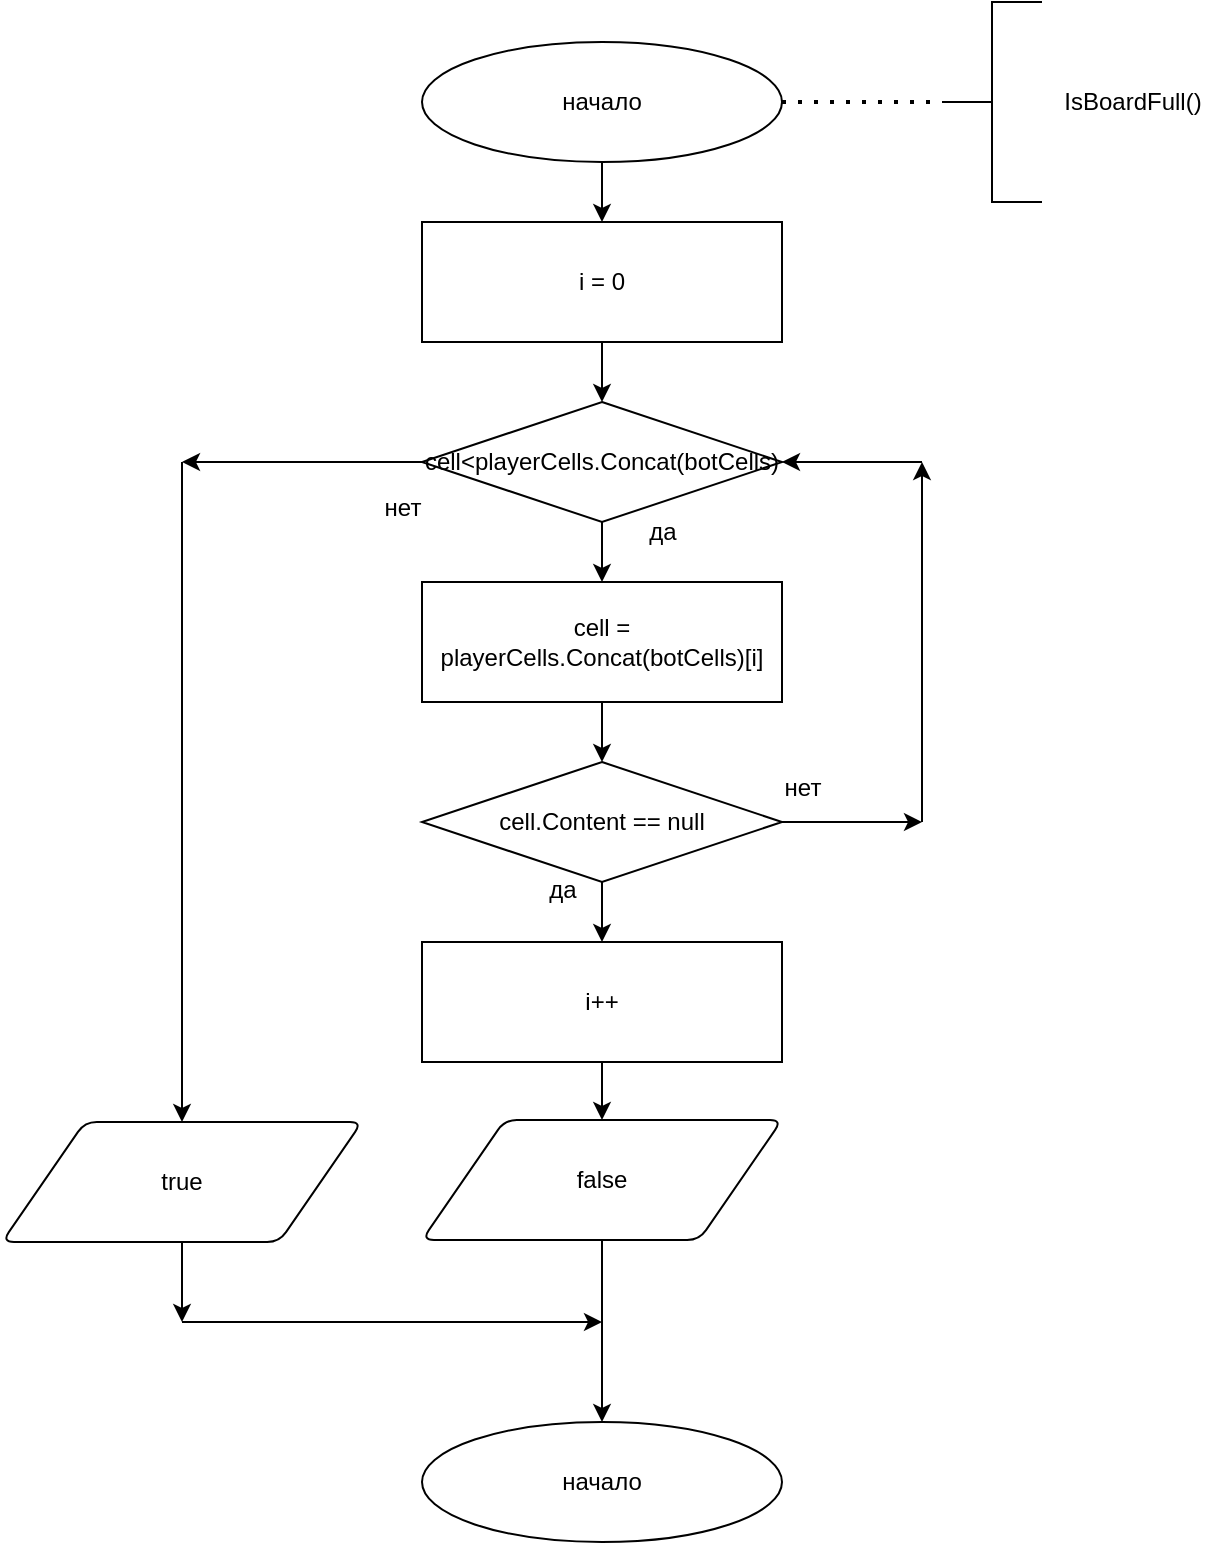 <mxfile version="24.2.2" type="device" pages="8">
  <diagram id="8hNkeXXOuMVZ5C6kS7wn" name="IsBoardFull()">
    <mxGraphModel dx="2473" dy="1282" grid="1" gridSize="10" guides="1" tooltips="1" connect="1" arrows="1" fold="1" page="1" pageScale="1" pageWidth="827" pageHeight="1169" math="0" shadow="0">
      <root>
        <mxCell id="0" />
        <mxCell id="1" parent="0" />
        <mxCell id="h49E7wubyfYJ_4juDYuw-1" value="начало" style="strokeWidth=1;html=1;shape=mxgraph.flowchart.start_1;whiteSpace=wrap;" parent="1" vertex="1">
          <mxGeometry x="330" y="130" width="180" height="60" as="geometry" />
        </mxCell>
        <mxCell id="h49E7wubyfYJ_4juDYuw-2" value="" style="strokeWidth=1;html=1;shape=mxgraph.flowchart.annotation_2;align=left;labelPosition=right;pointerEvents=1;" parent="1" vertex="1">
          <mxGeometry x="590" y="110" width="50" height="100" as="geometry" />
        </mxCell>
        <mxCell id="h49E7wubyfYJ_4juDYuw-3" value="" style="endArrow=none;dashed=1;html=1;dashPattern=1 3;strokeWidth=2;rounded=0;entryX=0;entryY=0.5;entryDx=0;entryDy=0;entryPerimeter=0;" parent="1" source="h49E7wubyfYJ_4juDYuw-1" target="h49E7wubyfYJ_4juDYuw-2" edge="1">
          <mxGeometry width="50" height="50" relative="1" as="geometry">
            <mxPoint x="460" y="380" as="sourcePoint" />
            <mxPoint x="510" y="330" as="targetPoint" />
          </mxGeometry>
        </mxCell>
        <mxCell id="h49E7wubyfYJ_4juDYuw-4" value="&lt;div&gt;IsBoardFull()&lt;/div&gt;" style="text;html=1;align=center;verticalAlign=middle;resizable=0;points=[];autosize=1;strokeColor=none;fillColor=none;" parent="1" vertex="1">
          <mxGeometry x="640" y="145" width="90" height="30" as="geometry" />
        </mxCell>
        <mxCell id="h49E7wubyfYJ_4juDYuw-5" value="" style="endArrow=classic;html=1;rounded=0;" parent="1" source="h49E7wubyfYJ_4juDYuw-1" edge="1">
          <mxGeometry width="50" height="50" relative="1" as="geometry">
            <mxPoint x="410" y="350" as="sourcePoint" />
            <mxPoint x="420" y="220" as="targetPoint" />
          </mxGeometry>
        </mxCell>
        <mxCell id="DL614oyRTnzPpos-jdnv-1" value="cell&amp;lt;playerCells.Concat(botCells)" style="strokeWidth=1;html=1;shape=mxgraph.flowchart.decision;whiteSpace=wrap;" vertex="1" parent="1">
          <mxGeometry x="330" y="310" width="180" height="60" as="geometry" />
        </mxCell>
        <mxCell id="dwWpGGdKtNrsuHM4KuYk-1" value="false" style="shape=parallelogram;html=1;strokeWidth=1;perimeter=parallelogramPerimeter;whiteSpace=wrap;rounded=1;arcSize=12;size=0.23;" vertex="1" parent="1">
          <mxGeometry x="330" y="669" width="180" height="60" as="geometry" />
        </mxCell>
        <mxCell id="4sV1I5_GdgDVBsvFId1l-1" value="i = 0" style="rounded=0;whiteSpace=wrap;html=1;" vertex="1" parent="1">
          <mxGeometry x="330" y="220" width="180" height="60" as="geometry" />
        </mxCell>
        <mxCell id="4sV1I5_GdgDVBsvFId1l-2" value="cell = playerCells.Concat(botCells)[i]" style="rounded=0;whiteSpace=wrap;html=1;" vertex="1" parent="1">
          <mxGeometry x="330" y="400" width="180" height="60" as="geometry" />
        </mxCell>
        <mxCell id="4sV1I5_GdgDVBsvFId1l-3" value="cell.Content == null" style="strokeWidth=1;html=1;shape=mxgraph.flowchart.decision;whiteSpace=wrap;" vertex="1" parent="1">
          <mxGeometry x="330" y="490" width="180" height="60" as="geometry" />
        </mxCell>
        <mxCell id="4sV1I5_GdgDVBsvFId1l-4" value="true" style="shape=parallelogram;html=1;strokeWidth=1;perimeter=parallelogramPerimeter;whiteSpace=wrap;rounded=1;arcSize=12;size=0.23;" vertex="1" parent="1">
          <mxGeometry x="120" y="670" width="180" height="60" as="geometry" />
        </mxCell>
        <mxCell id="4sV1I5_GdgDVBsvFId1l-5" value="i++" style="rounded=0;whiteSpace=wrap;html=1;" vertex="1" parent="1">
          <mxGeometry x="330" y="580" width="180" height="60" as="geometry" />
        </mxCell>
        <mxCell id="4sV1I5_GdgDVBsvFId1l-6" value="начало" style="strokeWidth=1;html=1;shape=mxgraph.flowchart.start_1;whiteSpace=wrap;" vertex="1" parent="1">
          <mxGeometry x="330" y="820" width="180" height="60" as="geometry" />
        </mxCell>
        <mxCell id="4sV1I5_GdgDVBsvFId1l-7" value="" style="endArrow=classic;html=1;rounded=0;" edge="1" parent="1" source="4sV1I5_GdgDVBsvFId1l-3">
          <mxGeometry width="50" height="50" relative="1" as="geometry">
            <mxPoint x="850" y="540" as="sourcePoint" />
            <mxPoint x="580" y="520" as="targetPoint" />
          </mxGeometry>
        </mxCell>
        <mxCell id="4sV1I5_GdgDVBsvFId1l-8" value="" style="endArrow=classic;html=1;rounded=0;" edge="1" parent="1" source="4sV1I5_GdgDVBsvFId1l-2" target="4sV1I5_GdgDVBsvFId1l-3">
          <mxGeometry width="50" height="50" relative="1" as="geometry">
            <mxPoint x="850" y="540" as="sourcePoint" />
            <mxPoint x="900" y="490" as="targetPoint" />
          </mxGeometry>
        </mxCell>
        <mxCell id="4sV1I5_GdgDVBsvFId1l-9" value="" style="endArrow=classic;html=1;rounded=0;" edge="1" parent="1" target="4sV1I5_GdgDVBsvFId1l-4">
          <mxGeometry width="50" height="50" relative="1" as="geometry">
            <mxPoint x="210" y="340" as="sourcePoint" />
            <mxPoint x="900" y="490" as="targetPoint" />
          </mxGeometry>
        </mxCell>
        <mxCell id="4sV1I5_GdgDVBsvFId1l-10" value="" style="endArrow=classic;html=1;rounded=0;" edge="1" parent="1" source="DL614oyRTnzPpos-jdnv-1">
          <mxGeometry width="50" height="50" relative="1" as="geometry">
            <mxPoint x="850" y="540" as="sourcePoint" />
            <mxPoint x="210" y="340" as="targetPoint" />
          </mxGeometry>
        </mxCell>
        <mxCell id="4sV1I5_GdgDVBsvFId1l-11" value="" style="endArrow=classic;html=1;rounded=0;" edge="1" parent="1" source="DL614oyRTnzPpos-jdnv-1" target="4sV1I5_GdgDVBsvFId1l-2">
          <mxGeometry width="50" height="50" relative="1" as="geometry">
            <mxPoint x="850" y="540" as="sourcePoint" />
            <mxPoint x="900" y="490" as="targetPoint" />
          </mxGeometry>
        </mxCell>
        <mxCell id="4sV1I5_GdgDVBsvFId1l-12" value="" style="endArrow=classic;html=1;rounded=0;" edge="1" parent="1" source="4sV1I5_GdgDVBsvFId1l-1" target="DL614oyRTnzPpos-jdnv-1">
          <mxGeometry width="50" height="50" relative="1" as="geometry">
            <mxPoint x="850" y="540" as="sourcePoint" />
            <mxPoint x="900" y="490" as="targetPoint" />
          </mxGeometry>
        </mxCell>
        <mxCell id="4sV1I5_GdgDVBsvFId1l-13" value="да" style="text;html=1;align=center;verticalAlign=middle;resizable=0;points=[];autosize=1;strokeColor=none;fillColor=none;" vertex="1" parent="1">
          <mxGeometry x="430" y="360" width="40" height="30" as="geometry" />
        </mxCell>
        <mxCell id="4sV1I5_GdgDVBsvFId1l-14" value="нет" style="text;html=1;align=center;verticalAlign=middle;resizable=0;points=[];autosize=1;strokeColor=none;fillColor=none;" vertex="1" parent="1">
          <mxGeometry x="300" y="348" width="40" height="30" as="geometry" />
        </mxCell>
        <mxCell id="4sV1I5_GdgDVBsvFId1l-16" value="" style="endArrow=classic;html=1;rounded=0;" edge="1" parent="1">
          <mxGeometry width="50" height="50" relative="1" as="geometry">
            <mxPoint x="210" y="770" as="sourcePoint" />
            <mxPoint x="420" y="770" as="targetPoint" />
          </mxGeometry>
        </mxCell>
        <mxCell id="4sV1I5_GdgDVBsvFId1l-17" value="" style="endArrow=classic;html=1;rounded=0;" edge="1" parent="1" source="4sV1I5_GdgDVBsvFId1l-4">
          <mxGeometry width="50" height="50" relative="1" as="geometry">
            <mxPoint x="850" y="540" as="sourcePoint" />
            <mxPoint x="210" y="770" as="targetPoint" />
          </mxGeometry>
        </mxCell>
        <mxCell id="4sV1I5_GdgDVBsvFId1l-18" value="" style="endArrow=classic;html=1;rounded=0;" edge="1" parent="1" source="dwWpGGdKtNrsuHM4KuYk-1" target="4sV1I5_GdgDVBsvFId1l-6">
          <mxGeometry width="50" height="50" relative="1" as="geometry">
            <mxPoint x="850" y="540" as="sourcePoint" />
            <mxPoint x="900" y="490" as="targetPoint" />
          </mxGeometry>
        </mxCell>
        <mxCell id="4sV1I5_GdgDVBsvFId1l-19" value="" style="endArrow=classic;html=1;rounded=0;" edge="1" parent="1" source="4sV1I5_GdgDVBsvFId1l-5" target="dwWpGGdKtNrsuHM4KuYk-1">
          <mxGeometry width="50" height="50" relative="1" as="geometry">
            <mxPoint x="850" y="540" as="sourcePoint" />
            <mxPoint x="900" y="490" as="targetPoint" />
          </mxGeometry>
        </mxCell>
        <mxCell id="4sV1I5_GdgDVBsvFId1l-20" value="" style="endArrow=classic;html=1;rounded=0;" edge="1" parent="1" source="4sV1I5_GdgDVBsvFId1l-3" target="4sV1I5_GdgDVBsvFId1l-5">
          <mxGeometry width="50" height="50" relative="1" as="geometry">
            <mxPoint x="850" y="537" as="sourcePoint" />
            <mxPoint x="900" y="487" as="targetPoint" />
          </mxGeometry>
        </mxCell>
        <mxCell id="4sV1I5_GdgDVBsvFId1l-21" value="" style="endArrow=classic;html=1;rounded=0;" edge="1" parent="1">
          <mxGeometry width="50" height="50" relative="1" as="geometry">
            <mxPoint x="580" y="520" as="sourcePoint" />
            <mxPoint x="580" y="340" as="targetPoint" />
          </mxGeometry>
        </mxCell>
        <mxCell id="4sV1I5_GdgDVBsvFId1l-22" value="" style="endArrow=classic;html=1;rounded=0;" edge="1" parent="1" target="DL614oyRTnzPpos-jdnv-1">
          <mxGeometry width="50" height="50" relative="1" as="geometry">
            <mxPoint x="580" y="340" as="sourcePoint" />
            <mxPoint x="900" y="490" as="targetPoint" />
          </mxGeometry>
        </mxCell>
        <mxCell id="4sV1I5_GdgDVBsvFId1l-23" value="да" style="text;html=1;align=center;verticalAlign=middle;resizable=0;points=[];autosize=1;strokeColor=none;fillColor=none;" vertex="1" parent="1">
          <mxGeometry x="380" y="539" width="40" height="30" as="geometry" />
        </mxCell>
        <mxCell id="4sV1I5_GdgDVBsvFId1l-24" value="нет" style="text;html=1;align=center;verticalAlign=middle;resizable=0;points=[];autosize=1;strokeColor=none;fillColor=none;" vertex="1" parent="1">
          <mxGeometry x="500" y="488" width="40" height="30" as="geometry" />
        </mxCell>
      </root>
    </mxGraphModel>
  </diagram>
  <diagram id="LVV2dIKV1MudNSx5Avxg" name="CalculatePoints(List&lt;Button&gt; cells, int card)">
    <mxGraphModel dx="1600" dy="829" grid="1" gridSize="10" guides="1" tooltips="1" connect="1" arrows="1" fold="1" page="1" pageScale="1" pageWidth="827" pageHeight="1169" math="0" shadow="0">
      <root>
        <mxCell id="0" />
        <mxCell id="1" parent="0" />
        <mxCell id="mcgZea9q71QwaPTiuR2x-1" value="CalculatePoints(List&lt;Button&gt; cells, int card)" style="text;whiteSpace=wrap;verticalAlign=middle;align=center;" parent="1" vertex="1">
          <mxGeometry x="430" y="60" width="270" height="40" as="geometry" />
        </mxCell>
        <mxCell id="g4nRhd8Vo9tC90K0fsEj-1" value="начало" style="strokeWidth=1;html=1;shape=mxgraph.flowchart.start_1;whiteSpace=wrap;" parent="1" vertex="1">
          <mxGeometry x="120" y="50" width="180" height="60" as="geometry" />
        </mxCell>
        <mxCell id="g4nRhd8Vo9tC90K0fsEj-2" value="" style="strokeWidth=1;html=1;shape=mxgraph.flowchart.annotation_2;align=left;labelPosition=right;pointerEvents=1;" parent="1" vertex="1">
          <mxGeometry x="380" y="30" width="50" height="100" as="geometry" />
        </mxCell>
        <mxCell id="g4nRhd8Vo9tC90K0fsEj-3" value="" style="endArrow=none;dashed=1;html=1;dashPattern=1 3;strokeWidth=2;rounded=0;entryX=0;entryY=0.5;entryDx=0;entryDy=0;entryPerimeter=0;" parent="1" source="g4nRhd8Vo9tC90K0fsEj-1" target="g4nRhd8Vo9tC90K0fsEj-2" edge="1">
          <mxGeometry width="50" height="50" relative="1" as="geometry">
            <mxPoint x="250" y="300" as="sourcePoint" />
            <mxPoint x="300" y="250" as="targetPoint" />
          </mxGeometry>
        </mxCell>
        <mxCell id="g4nRhd8Vo9tC90K0fsEj-62" value="" style="endArrow=classic;html=1;rounded=0;" parent="1" edge="1">
          <mxGeometry width="50" height="50" relative="1" as="geometry">
            <mxPoint x="80" y="450" as="sourcePoint" />
            <mxPoint x="80" y="590" as="targetPoint" />
          </mxGeometry>
        </mxCell>
        <mxCell id="g4nRhd8Vo9tC90K0fsEj-63" value="" style="endArrow=classic;html=1;rounded=0;" parent="1" edge="1">
          <mxGeometry width="50" height="50" relative="1" as="geometry">
            <mxPoint x="80" y="590" as="sourcePoint" />
            <mxPoint x="210" y="590" as="targetPoint" />
          </mxGeometry>
        </mxCell>
        <mxCell id="g4nRhd8Vo9tC90K0fsEj-64" value="" style="endArrow=classic;html=1;rounded=0;" parent="1" source="E6UptOeZk_giCbFkkTzN-5" edge="1">
          <mxGeometry width="50" height="50" relative="1" as="geometry">
            <mxPoint x="390" y="240" as="sourcePoint" />
            <mxPoint x="80" y="450" as="targetPoint" />
          </mxGeometry>
        </mxCell>
        <mxCell id="g4nRhd8Vo9tC90K0fsEj-65" value="" style="endArrow=classic;html=1;rounded=0;" parent="1" edge="1">
          <mxGeometry width="50" height="50" relative="1" as="geometry">
            <mxPoint x="210" y="590" as="sourcePoint" />
            <mxPoint x="210" y="620" as="targetPoint" />
          </mxGeometry>
        </mxCell>
        <mxCell id="g4nRhd8Vo9tC90K0fsEj-66" value="" style="endArrow=classic;html=1;rounded=0;" parent="1" edge="1">
          <mxGeometry width="50" height="50" relative="1" as="geometry">
            <mxPoint x="120" y="650" as="sourcePoint" />
            <mxPoint x="60" y="650" as="targetPoint" />
          </mxGeometry>
        </mxCell>
        <mxCell id="g4nRhd8Vo9tC90K0fsEj-68" value="" style="endArrow=classic;html=1;rounded=0;" parent="1" target="E6UptOeZk_giCbFkkTzN-2" edge="1">
          <mxGeometry width="50" height="50" relative="1" as="geometry">
            <mxPoint x="350" y="270" as="sourcePoint" />
            <mxPoint x="440" y="190" as="targetPoint" />
          </mxGeometry>
        </mxCell>
        <mxCell id="g4nRhd8Vo9tC90K0fsEj-69" value="" style="endArrow=classic;html=1;rounded=0;" parent="1" edge="1">
          <mxGeometry width="50" height="50" relative="1" as="geometry">
            <mxPoint x="350" y="540" as="sourcePoint" />
            <mxPoint x="350" y="270" as="targetPoint" />
          </mxGeometry>
        </mxCell>
        <mxCell id="g4nRhd8Vo9tC90K0fsEj-70" value="" style="endArrow=classic;html=1;rounded=0;" parent="1" source="E6UptOeZk_giCbFkkTzN-6" edge="1">
          <mxGeometry width="50" height="50" relative="1" as="geometry">
            <mxPoint x="390" y="240" as="sourcePoint" />
            <mxPoint x="350" y="540" as="targetPoint" />
          </mxGeometry>
        </mxCell>
        <mxCell id="g4nRhd8Vo9tC90K0fsEj-71" value="" style="endArrow=classic;html=1;rounded=0;" parent="1" source="E6UptOeZk_giCbFkkTzN-5" target="E6UptOeZk_giCbFkkTzN-6" edge="1">
          <mxGeometry width="50" height="50" relative="1" as="geometry">
            <mxPoint x="390" y="240" as="sourcePoint" />
            <mxPoint x="440" y="190" as="targetPoint" />
          </mxGeometry>
        </mxCell>
        <mxCell id="g4nRhd8Vo9tC90K0fsEj-72" value="" style="endArrow=classic;html=1;rounded=0;" parent="1" source="E6UptOeZk_giCbFkkTzN-4" target="E6UptOeZk_giCbFkkTzN-5" edge="1">
          <mxGeometry width="50" height="50" relative="1" as="geometry">
            <mxPoint x="390" y="240" as="sourcePoint" />
            <mxPoint x="440" y="190" as="targetPoint" />
          </mxGeometry>
        </mxCell>
        <mxCell id="g4nRhd8Vo9tC90K0fsEj-73" value="" style="endArrow=classic;html=1;rounded=0;" parent="1" source="g4nRhd8Vo9tC90K0fsEj-1" target="g4nRhd8Vo9tC90K0fsEj-81" edge="1">
          <mxGeometry width="50" height="50" relative="1" as="geometry">
            <mxPoint x="390" y="240" as="sourcePoint" />
            <mxPoint x="440" y="190" as="targetPoint" />
          </mxGeometry>
        </mxCell>
        <mxCell id="g4nRhd8Vo9tC90K0fsEj-74" value="" style="endArrow=classic;html=1;rounded=0;" parent="1" source="E6UptOeZk_giCbFkkTzN-2" target="E6UptOeZk_giCbFkkTzN-4" edge="1">
          <mxGeometry width="50" height="50" relative="1" as="geometry">
            <mxPoint x="390" y="240" as="sourcePoint" />
            <mxPoint x="210" y="340" as="targetPoint" />
          </mxGeometry>
        </mxCell>
        <mxCell id="g4nRhd8Vo9tC90K0fsEj-75" value="" style="endArrow=classic;html=1;rounded=0;exitX=0.5;exitY=1;exitDx=0;exitDy=0;entryX=0.5;entryY=0;entryDx=0;entryDy=0;" parent="1" source="g4nRhd8Vo9tC90K0fsEj-81" target="E6UptOeZk_giCbFkkTzN-2" edge="1">
          <mxGeometry width="50" height="50" relative="1" as="geometry">
            <mxPoint x="390" y="240" as="sourcePoint" />
            <mxPoint x="440" y="190" as="targetPoint" />
          </mxGeometry>
        </mxCell>
        <mxCell id="g4nRhd8Vo9tC90K0fsEj-76" value="" style="endArrow=classic;html=1;rounded=0;exitX=0.961;exitY=0.525;exitDx=0;exitDy=0;exitPerimeter=0;" parent="1" source="g4nRhd8Vo9tC90K0fsEj-81" edge="1">
          <mxGeometry width="50" height="50" relative="1" as="geometry">
            <mxPoint x="390" y="240" as="sourcePoint" />
            <mxPoint x="530" y="172" as="targetPoint" />
          </mxGeometry>
        </mxCell>
        <mxCell id="g4nRhd8Vo9tC90K0fsEj-77" value="" style="endArrow=classic;html=1;rounded=0;" parent="1" edge="1">
          <mxGeometry width="50" height="50" relative="1" as="geometry">
            <mxPoint x="60" y="650" as="sourcePoint" />
            <mxPoint x="60" y="170" as="targetPoint" />
          </mxGeometry>
        </mxCell>
        <mxCell id="g4nRhd8Vo9tC90K0fsEj-78" value="" style="endArrow=classic;html=1;rounded=0;" parent="1" source="E6UptOeZk_giCbFkkTzN-2" edge="1">
          <mxGeometry width="50" height="50" relative="1" as="geometry">
            <mxPoint x="390" y="240" as="sourcePoint" />
            <mxPoint x="60" y="270" as="targetPoint" />
          </mxGeometry>
        </mxCell>
        <mxCell id="g4nRhd8Vo9tC90K0fsEj-79" value="" style="endArrow=classic;html=1;rounded=0;entryX=0;entryY=0.5;entryDx=0;entryDy=0;" parent="1" target="g4nRhd8Vo9tC90K0fsEj-81" edge="1">
          <mxGeometry width="50" height="50" relative="1" as="geometry">
            <mxPoint x="60" y="170" as="sourcePoint" />
            <mxPoint x="440" y="190" as="targetPoint" />
          </mxGeometry>
        </mxCell>
        <mxCell id="g4nRhd8Vo9tC90K0fsEj-85" value="" style="group" parent="1" vertex="1" connectable="0">
          <mxGeometry x="768" y="241" width="180" height="60" as="geometry" />
        </mxCell>
        <mxCell id="g4nRhd8Vo9tC90K0fsEj-83" value="" style="verticalLabelPosition=bottom;verticalAlign=top;html=1;shape=hexagon;perimeter=hexagonPerimeter2;arcSize=6;size=0.27;" parent="g4nRhd8Vo9tC90K0fsEj-85" vertex="1">
          <mxGeometry width="180" height="60" as="geometry" />
        </mxCell>
        <mxCell id="g4nRhd8Vo9tC90K0fsEj-84" value="i = 0, 5" style="text;html=1;align=center;verticalAlign=middle;resizable=0;points=[];autosize=1;strokeColor=none;fillColor=none;" parent="g4nRhd8Vo9tC90K0fsEj-85" vertex="1">
          <mxGeometry x="60" y="15" width="60" height="30" as="geometry" />
        </mxCell>
        <mxCell id="g4nRhd8Vo9tC90K0fsEj-86" value="" style="group" parent="1" vertex="1" connectable="0">
          <mxGeometry x="120" y="140" width="180" height="60" as="geometry" />
        </mxCell>
        <mxCell id="g4nRhd8Vo9tC90K0fsEj-81" value="" style="verticalLabelPosition=bottom;verticalAlign=top;html=1;shape=hexagon;perimeter=hexagonPerimeter2;arcSize=6;size=0.27;" parent="g4nRhd8Vo9tC90K0fsEj-86" vertex="1">
          <mxGeometry width="180" height="60" as="geometry" />
        </mxCell>
        <mxCell id="g4nRhd8Vo9tC90K0fsEj-82" value="row = 0, 5" style="text;html=1;align=center;verticalAlign=middle;resizable=0;points=[];autosize=1;strokeColor=none;fillColor=none;" parent="g4nRhd8Vo9tC90K0fsEj-86" vertex="1">
          <mxGeometry x="50" y="15" width="80" height="30" as="geometry" />
        </mxCell>
        <mxCell id="E6UptOeZk_giCbFkkTzN-1" value="" style="group" parent="1" vertex="1" connectable="0">
          <mxGeometry x="120" y="240" width="180" height="60" as="geometry" />
        </mxCell>
        <mxCell id="E6UptOeZk_giCbFkkTzN-2" value="" style="verticalLabelPosition=bottom;verticalAlign=top;html=1;shape=hexagon;perimeter=hexagonPerimeter2;arcSize=6;size=0.27;" parent="E6UptOeZk_giCbFkkTzN-1" vertex="1">
          <mxGeometry width="180" height="60" as="geometry" />
        </mxCell>
        <mxCell id="E6UptOeZk_giCbFkkTzN-3" value="col = 0, 5" style="text;html=1;align=center;verticalAlign=middle;resizable=0;points=[];autosize=1;strokeColor=none;fillColor=none;" parent="E6UptOeZk_giCbFkkTzN-1" vertex="1">
          <mxGeometry x="55" y="15" width="70" height="30" as="geometry" />
        </mxCell>
        <mxCell id="E6UptOeZk_giCbFkkTzN-4" value="Button cell = cells[row * 5 + col]" style="rounded=0;whiteSpace=wrap;html=1;" parent="1" vertex="1">
          <mxGeometry x="120" y="330" width="180" height="60" as="geometry" />
        </mxCell>
        <mxCell id="E6UptOeZk_giCbFkkTzN-5" value="cell.Content?.ToString() == card.ToString()" style="strokeWidth=1;html=1;shape=mxgraph.flowchart.decision;whiteSpace=wrap;" parent="1" vertex="1">
          <mxGeometry x="120" y="420" width="180" height="60" as="geometry" />
        </mxCell>
        <mxCell id="E6UptOeZk_giCbFkkTzN-6" value="count++" style="rounded=0;whiteSpace=wrap;html=1;" parent="1" vertex="1">
          <mxGeometry x="120" y="510" width="180" height="60" as="geometry" />
        </mxCell>
        <mxCell id="FroAVm4sZJ1-fi3YX2zG-1" value="" style="endArrow=classic;html=1;rounded=0;" parent="1" edge="1">
          <mxGeometry width="50" height="50" relative="1" as="geometry">
            <mxPoint x="400" y="500" as="sourcePoint" />
            <mxPoint x="400" y="640" as="targetPoint" />
          </mxGeometry>
        </mxCell>
        <mxCell id="FroAVm4sZJ1-fi3YX2zG-2" value="" style="endArrow=classic;html=1;rounded=0;" parent="1" edge="1">
          <mxGeometry width="50" height="50" relative="1" as="geometry">
            <mxPoint x="400" y="640" as="sourcePoint" />
            <mxPoint x="530" y="640" as="targetPoint" />
          </mxGeometry>
        </mxCell>
        <mxCell id="FroAVm4sZJ1-fi3YX2zG-3" value="" style="endArrow=classic;html=1;rounded=0;" parent="1" source="FroAVm4sZJ1-fi3YX2zG-25" edge="1">
          <mxGeometry width="50" height="50" relative="1" as="geometry">
            <mxPoint x="710" y="290" as="sourcePoint" />
            <mxPoint x="400" y="500" as="targetPoint" />
          </mxGeometry>
        </mxCell>
        <mxCell id="FroAVm4sZJ1-fi3YX2zG-4" value="" style="endArrow=classic;html=1;rounded=0;" parent="1" edge="1">
          <mxGeometry width="50" height="50" relative="1" as="geometry">
            <mxPoint x="530" y="640" as="sourcePoint" />
            <mxPoint x="530" y="670" as="targetPoint" />
          </mxGeometry>
        </mxCell>
        <mxCell id="FroAVm4sZJ1-fi3YX2zG-5" value="" style="endArrow=classic;html=1;rounded=0;" parent="1" edge="1">
          <mxGeometry width="50" height="50" relative="1" as="geometry">
            <mxPoint x="440" y="700" as="sourcePoint" />
            <mxPoint x="380" y="700" as="targetPoint" />
          </mxGeometry>
        </mxCell>
        <mxCell id="FroAVm4sZJ1-fi3YX2zG-7" value="" style="endArrow=classic;html=1;rounded=0;" parent="1" target="FroAVm4sZJ1-fi3YX2zG-22" edge="1">
          <mxGeometry width="50" height="50" relative="1" as="geometry">
            <mxPoint x="670" y="320" as="sourcePoint" />
            <mxPoint x="760" y="240" as="targetPoint" />
          </mxGeometry>
        </mxCell>
        <mxCell id="FroAVm4sZJ1-fi3YX2zG-8" value="" style="endArrow=classic;html=1;rounded=0;" parent="1" edge="1">
          <mxGeometry width="50" height="50" relative="1" as="geometry">
            <mxPoint x="670" y="590" as="sourcePoint" />
            <mxPoint x="670" y="320" as="targetPoint" />
          </mxGeometry>
        </mxCell>
        <mxCell id="FroAVm4sZJ1-fi3YX2zG-9" value="" style="endArrow=classic;html=1;rounded=0;" parent="1" source="FroAVm4sZJ1-fi3YX2zG-26" edge="1">
          <mxGeometry width="50" height="50" relative="1" as="geometry">
            <mxPoint x="710" y="290" as="sourcePoint" />
            <mxPoint x="670" y="590" as="targetPoint" />
          </mxGeometry>
        </mxCell>
        <mxCell id="FroAVm4sZJ1-fi3YX2zG-10" value="" style="endArrow=classic;html=1;rounded=0;" parent="1" source="FroAVm4sZJ1-fi3YX2zG-25" target="FroAVm4sZJ1-fi3YX2zG-26" edge="1">
          <mxGeometry width="50" height="50" relative="1" as="geometry">
            <mxPoint x="710" y="290" as="sourcePoint" />
            <mxPoint x="760" y="240" as="targetPoint" />
          </mxGeometry>
        </mxCell>
        <mxCell id="FroAVm4sZJ1-fi3YX2zG-11" value="" style="endArrow=classic;html=1;rounded=0;" parent="1" source="FroAVm4sZJ1-fi3YX2zG-24" target="FroAVm4sZJ1-fi3YX2zG-25" edge="1">
          <mxGeometry width="50" height="50" relative="1" as="geometry">
            <mxPoint x="710" y="290" as="sourcePoint" />
            <mxPoint x="760" y="240" as="targetPoint" />
          </mxGeometry>
        </mxCell>
        <mxCell id="FroAVm4sZJ1-fi3YX2zG-12" value="" style="endArrow=classic;html=1;rounded=0;" parent="1" source="FroAVm4sZJ1-fi3YX2zG-22" target="FroAVm4sZJ1-fi3YX2zG-24" edge="1">
          <mxGeometry width="50" height="50" relative="1" as="geometry">
            <mxPoint x="710" y="290" as="sourcePoint" />
            <mxPoint x="530" y="390" as="targetPoint" />
          </mxGeometry>
        </mxCell>
        <mxCell id="FroAVm4sZJ1-fi3YX2zG-13" value="" style="endArrow=classic;html=1;rounded=0;exitX=0.5;exitY=1;exitDx=0;exitDy=0;entryX=0.5;entryY=0;entryDx=0;entryDy=0;" parent="1" source="FroAVm4sZJ1-fi3YX2zG-19" target="FroAVm4sZJ1-fi3YX2zG-22" edge="1">
          <mxGeometry width="50" height="50" relative="1" as="geometry">
            <mxPoint x="710" y="290" as="sourcePoint" />
            <mxPoint x="760" y="240" as="targetPoint" />
          </mxGeometry>
        </mxCell>
        <mxCell id="FroAVm4sZJ1-fi3YX2zG-14" value="" style="endArrow=classic;html=1;rounded=0;exitX=0.961;exitY=0.525;exitDx=0;exitDy=0;exitPerimeter=0;" parent="1" source="FroAVm4sZJ1-fi3YX2zG-19" edge="1">
          <mxGeometry width="50" height="50" relative="1" as="geometry">
            <mxPoint x="710" y="290" as="sourcePoint" />
            <mxPoint x="860" y="222" as="targetPoint" />
          </mxGeometry>
        </mxCell>
        <mxCell id="FroAVm4sZJ1-fi3YX2zG-15" value="" style="endArrow=classic;html=1;rounded=0;" parent="1" edge="1">
          <mxGeometry width="50" height="50" relative="1" as="geometry">
            <mxPoint x="380" y="700" as="sourcePoint" />
            <mxPoint x="380" y="220" as="targetPoint" />
          </mxGeometry>
        </mxCell>
        <mxCell id="FroAVm4sZJ1-fi3YX2zG-16" value="" style="endArrow=classic;html=1;rounded=0;" parent="1" source="FroAVm4sZJ1-fi3YX2zG-22" edge="1">
          <mxGeometry width="50" height="50" relative="1" as="geometry">
            <mxPoint x="710" y="290" as="sourcePoint" />
            <mxPoint x="380" y="320" as="targetPoint" />
          </mxGeometry>
        </mxCell>
        <mxCell id="FroAVm4sZJ1-fi3YX2zG-17" value="" style="endArrow=classic;html=1;rounded=0;entryX=0;entryY=0.5;entryDx=0;entryDy=0;" parent="1" target="FroAVm4sZJ1-fi3YX2zG-19" edge="1">
          <mxGeometry width="50" height="50" relative="1" as="geometry">
            <mxPoint x="380" y="220" as="sourcePoint" />
            <mxPoint x="760" y="240" as="targetPoint" />
          </mxGeometry>
        </mxCell>
        <mxCell id="FroAVm4sZJ1-fi3YX2zG-18" value="" style="group" parent="1" vertex="1" connectable="0">
          <mxGeometry x="440" y="190" width="180" height="60" as="geometry" />
        </mxCell>
        <mxCell id="FroAVm4sZJ1-fi3YX2zG-19" value="" style="verticalLabelPosition=bottom;verticalAlign=top;html=1;shape=hexagon;perimeter=hexagonPerimeter2;arcSize=6;size=0.27;" parent="FroAVm4sZJ1-fi3YX2zG-18" vertex="1">
          <mxGeometry width="180" height="60" as="geometry" />
        </mxCell>
        <mxCell id="FroAVm4sZJ1-fi3YX2zG-20" value="col = 0, 5" style="text;html=1;align=center;verticalAlign=middle;resizable=0;points=[];autosize=1;strokeColor=none;fillColor=none;" parent="FroAVm4sZJ1-fi3YX2zG-18" vertex="1">
          <mxGeometry x="55" y="15" width="70" height="30" as="geometry" />
        </mxCell>
        <mxCell id="FroAVm4sZJ1-fi3YX2zG-21" value="" style="group" parent="1" vertex="1" connectable="0">
          <mxGeometry x="440" y="290" width="180" height="60" as="geometry" />
        </mxCell>
        <mxCell id="FroAVm4sZJ1-fi3YX2zG-22" value="" style="verticalLabelPosition=bottom;verticalAlign=top;html=1;shape=hexagon;perimeter=hexagonPerimeter2;arcSize=6;size=0.27;" parent="FroAVm4sZJ1-fi3YX2zG-21" vertex="1">
          <mxGeometry width="180" height="60" as="geometry" />
        </mxCell>
        <mxCell id="FroAVm4sZJ1-fi3YX2zG-23" value="row = 0, 5" style="text;html=1;align=center;verticalAlign=middle;resizable=0;points=[];autosize=1;strokeColor=none;fillColor=none;" parent="FroAVm4sZJ1-fi3YX2zG-21" vertex="1">
          <mxGeometry x="50" y="15" width="80" height="30" as="geometry" />
        </mxCell>
        <mxCell id="FroAVm4sZJ1-fi3YX2zG-24" value="Button cell = cells[row * 5 + col]" style="rounded=0;whiteSpace=wrap;html=1;" parent="1" vertex="1">
          <mxGeometry x="440" y="380" width="180" height="60" as="geometry" />
        </mxCell>
        <mxCell id="FroAVm4sZJ1-fi3YX2zG-25" value="cell.Content?.ToString() == card.ToString()" style="strokeWidth=1;html=1;shape=mxgraph.flowchart.decision;whiteSpace=wrap;" parent="1" vertex="1">
          <mxGeometry x="440" y="470" width="180" height="60" as="geometry" />
        </mxCell>
        <mxCell id="FroAVm4sZJ1-fi3YX2zG-26" value="count++" style="rounded=0;whiteSpace=wrap;html=1;" parent="1" vertex="1">
          <mxGeometry x="440" y="560" width="180" height="60" as="geometry" />
        </mxCell>
        <mxCell id="FroAVm4sZJ1-fi3YX2zG-29" value="" style="endArrow=classic;html=1;rounded=0;" parent="1" target="FroAVm4sZJ1-fi3YX2zG-19" edge="1">
          <mxGeometry width="50" height="50" relative="1" as="geometry">
            <mxPoint x="530" y="170" as="sourcePoint" />
            <mxPoint x="340" y="180" as="targetPoint" />
          </mxGeometry>
        </mxCell>
        <mxCell id="FroAVm4sZJ1-fi3YX2zG-30" value="Button cell1 = cells[i * 5 + i]" style="rounded=0;whiteSpace=wrap;html=1;" parent="1" vertex="1">
          <mxGeometry x="768" y="331" width="180" height="60" as="geometry" />
        </mxCell>
        <mxCell id="FroAVm4sZJ1-fi3YX2zG-31" value="Button cell2 = cells[i * 5 + (4 - i)]" style="rounded=0;whiteSpace=wrap;html=1;" parent="1" vertex="1">
          <mxGeometry x="768" y="421" width="180" height="60" as="geometry" />
        </mxCell>
        <mxCell id="FroAVm4sZJ1-fi3YX2zG-32" value="" style="endArrow=classic;html=1;rounded=0;" parent="1" edge="1">
          <mxGeometry width="50" height="50" relative="1" as="geometry">
            <mxPoint x="728" y="541" as="sourcePoint" />
            <mxPoint x="728" y="681" as="targetPoint" />
          </mxGeometry>
        </mxCell>
        <mxCell id="FroAVm4sZJ1-fi3YX2zG-33" value="" style="endArrow=classic;html=1;rounded=0;" parent="1" edge="1">
          <mxGeometry width="50" height="50" relative="1" as="geometry">
            <mxPoint x="728" y="681" as="sourcePoint" />
            <mxPoint x="858" y="681" as="targetPoint" />
          </mxGeometry>
        </mxCell>
        <mxCell id="FroAVm4sZJ1-fi3YX2zG-34" value="" style="endArrow=classic;html=1;rounded=0;" parent="1" source="FroAVm4sZJ1-fi3YX2zG-36" edge="1">
          <mxGeometry width="50" height="50" relative="1" as="geometry">
            <mxPoint x="1038" y="331" as="sourcePoint" />
            <mxPoint x="728" y="541" as="targetPoint" />
          </mxGeometry>
        </mxCell>
        <mxCell id="FroAVm4sZJ1-fi3YX2zG-35" value="" style="endArrow=classic;html=1;rounded=0;" parent="1" source="FroAVm4sZJ1-fi3YX2zG-36" target="FroAVm4sZJ1-fi3YX2zG-37" edge="1">
          <mxGeometry width="50" height="50" relative="1" as="geometry">
            <mxPoint x="1038" y="331" as="sourcePoint" />
            <mxPoint x="1088" y="281" as="targetPoint" />
          </mxGeometry>
        </mxCell>
        <mxCell id="FroAVm4sZJ1-fi3YX2zG-36" value="cell1.Content?.ToString() == card.ToString()" style="strokeWidth=1;html=1;shape=mxgraph.flowchart.decision;whiteSpace=wrap;" parent="1" vertex="1">
          <mxGeometry x="768" y="511" width="180" height="60" as="geometry" />
        </mxCell>
        <mxCell id="FroAVm4sZJ1-fi3YX2zG-37" value="diagonalCount1++" style="rounded=0;whiteSpace=wrap;html=1;" parent="1" vertex="1">
          <mxGeometry x="768" y="601" width="180" height="60" as="geometry" />
        </mxCell>
        <mxCell id="FroAVm4sZJ1-fi3YX2zG-40" value="" style="endArrow=classic;html=1;rounded=0;" parent="1" source="FroAVm4sZJ1-fi3YX2zG-42" edge="1">
          <mxGeometry width="50" height="50" relative="1" as="geometry">
            <mxPoint x="1038" y="531" as="sourcePoint" />
            <mxPoint x="688" y="741" as="targetPoint" />
          </mxGeometry>
        </mxCell>
        <mxCell id="FroAVm4sZJ1-fi3YX2zG-41" value="" style="endArrow=classic;html=1;rounded=0;" parent="1" source="FroAVm4sZJ1-fi3YX2zG-42" target="FroAVm4sZJ1-fi3YX2zG-43" edge="1">
          <mxGeometry width="50" height="50" relative="1" as="geometry">
            <mxPoint x="1038" y="531" as="sourcePoint" />
            <mxPoint x="1088" y="481" as="targetPoint" />
          </mxGeometry>
        </mxCell>
        <mxCell id="FroAVm4sZJ1-fi3YX2zG-42" value="cell2.Content?.ToString() == card.ToString()" style="strokeWidth=1;html=1;shape=mxgraph.flowchart.decision;whiteSpace=wrap;" parent="1" vertex="1">
          <mxGeometry x="768" y="711" width="180" height="60" as="geometry" />
        </mxCell>
        <mxCell id="FroAVm4sZJ1-fi3YX2zG-43" value="diagonalCount2++" style="rounded=0;whiteSpace=wrap;html=1;" parent="1" vertex="1">
          <mxGeometry x="768" y="801" width="180" height="60" as="geometry" />
        </mxCell>
        <mxCell id="FroAVm4sZJ1-fi3YX2zG-44" value="" style="endArrow=classic;html=1;rounded=0;" parent="1" source="g4nRhd8Vo9tC90K0fsEj-83" target="FroAVm4sZJ1-fi3YX2zG-30" edge="1">
          <mxGeometry width="50" height="50" relative="1" as="geometry">
            <mxPoint x="768" y="451" as="sourcePoint" />
            <mxPoint x="818" y="401" as="targetPoint" />
          </mxGeometry>
        </mxCell>
        <mxCell id="FroAVm4sZJ1-fi3YX2zG-46" value="" style="endArrow=classic;html=1;rounded=0;" parent="1" target="g4nRhd8Vo9tC90K0fsEj-83" edge="1">
          <mxGeometry width="50" height="50" relative="1" as="geometry">
            <mxPoint x="688" y="271" as="sourcePoint" />
            <mxPoint x="848" y="431" as="targetPoint" />
          </mxGeometry>
        </mxCell>
        <mxCell id="FroAVm4sZJ1-fi3YX2zG-47" value="" style="endArrow=classic;html=1;rounded=0;" parent="1" edge="1">
          <mxGeometry width="50" height="50" relative="1" as="geometry">
            <mxPoint x="688" y="831" as="sourcePoint" />
            <mxPoint x="688" y="271" as="targetPoint" />
          </mxGeometry>
        </mxCell>
        <mxCell id="FroAVm4sZJ1-fi3YX2zG-49" value="" style="endArrow=classic;html=1;rounded=0;" parent="1" target="FroAVm4sZJ1-fi3YX2zG-42" edge="1">
          <mxGeometry width="50" height="50" relative="1" as="geometry">
            <mxPoint x="858" y="681" as="sourcePoint" />
            <mxPoint x="848" y="431" as="targetPoint" />
          </mxGeometry>
        </mxCell>
        <mxCell id="FroAVm4sZJ1-fi3YX2zG-50" value="" style="endArrow=classic;html=1;rounded=0;" parent="1" source="FroAVm4sZJ1-fi3YX2zG-31" target="FroAVm4sZJ1-fi3YX2zG-36" edge="1">
          <mxGeometry width="50" height="50" relative="1" as="geometry">
            <mxPoint x="798" y="481" as="sourcePoint" />
            <mxPoint x="848" y="431" as="targetPoint" />
          </mxGeometry>
        </mxCell>
        <mxCell id="FroAVm4sZJ1-fi3YX2zG-51" value="" style="endArrow=classic;html=1;rounded=0;" parent="1" source="FroAVm4sZJ1-fi3YX2zG-30" target="FroAVm4sZJ1-fi3YX2zG-31" edge="1">
          <mxGeometry width="50" height="50" relative="1" as="geometry">
            <mxPoint x="798" y="481" as="sourcePoint" />
            <mxPoint x="848" y="431" as="targetPoint" />
          </mxGeometry>
        </mxCell>
        <mxCell id="FroAVm4sZJ1-fi3YX2zG-52" value="" style="endArrow=classic;html=1;rounded=0;" parent="1" edge="1">
          <mxGeometry width="50" height="50" relative="1" as="geometry">
            <mxPoint x="768" y="830.58" as="sourcePoint" />
            <mxPoint x="688" y="830.58" as="targetPoint" />
          </mxGeometry>
        </mxCell>
        <mxCell id="FroAVm4sZJ1-fi3YX2zG-53" value="" style="endArrow=classic;html=1;rounded=0;" parent="1" source="g4nRhd8Vo9tC90K0fsEj-83" edge="1">
          <mxGeometry width="50" height="50" relative="1" as="geometry">
            <mxPoint x="878" y="461" as="sourcePoint" />
            <mxPoint x="988" y="271" as="targetPoint" />
          </mxGeometry>
        </mxCell>
        <mxCell id="FroAVm4sZJ1-fi3YX2zG-56" value="" style="endArrow=classic;html=1;rounded=0;" parent="1" edge="1">
          <mxGeometry width="50" height="50" relative="1" as="geometry">
            <mxPoint x="1078" y="301" as="sourcePoint" />
            <mxPoint x="1078" y="331" as="targetPoint" />
          </mxGeometry>
        </mxCell>
        <mxCell id="FroAVm4sZJ1-fi3YX2zG-57" value="" style="endArrow=classic;html=1;rounded=0;" parent="1" edge="1">
          <mxGeometry width="50" height="50" relative="1" as="geometry">
            <mxPoint x="1078" y="391" as="sourcePoint" />
            <mxPoint x="1078" y="420" as="targetPoint" />
          </mxGeometry>
        </mxCell>
        <mxCell id="FroAVm4sZJ1-fi3YX2zG-59" value="" style="endArrow=classic;html=1;rounded=0;" parent="1" target="g4nRhd8Vo9tC90K0fsEj-83" edge="1">
          <mxGeometry width="50" height="50" relative="1" as="geometry">
            <mxPoint x="860" y="220" as="sourcePoint" />
            <mxPoint x="830" y="390" as="targetPoint" />
          </mxGeometry>
        </mxCell>
        <mxCell id="FroAVm4sZJ1-fi3YX2zG-60" value="начало" style="strokeWidth=1;html=1;shape=mxgraph.flowchart.start_1;whiteSpace=wrap;" parent="1" vertex="1">
          <mxGeometry x="988" y="511" width="180" height="60" as="geometry" />
        </mxCell>
        <mxCell id="LhA84mynKY-9W0xC-kWv-1" value="points" style="shape=parallelogram;html=1;strokeWidth=1;perimeter=parallelogramPerimeter;whiteSpace=wrap;rounded=1;arcSize=12;size=0.23;" parent="1" vertex="1">
          <mxGeometry x="988" y="421" width="180" height="60" as="geometry" />
        </mxCell>
        <mxCell id="LhA84mynKY-9W0xC-kWv-2" value="" style="endArrow=classic;html=1;rounded=0;" parent="1" source="LhA84mynKY-9W0xC-kWv-1" target="FroAVm4sZJ1-fi3YX2zG-60" edge="1">
          <mxGeometry width="50" height="50" relative="1" as="geometry">
            <mxPoint x="940" y="450" as="sourcePoint" />
            <mxPoint x="990" y="400" as="targetPoint" />
          </mxGeometry>
        </mxCell>
        <mxCell id="YkpwY-k6jwTVRlkkZhTo-1" value="points += CalculatePointsForCount(count)" style="shape=process;whiteSpace=wrap;html=1;backgroundOutline=1;" vertex="1" parent="1">
          <mxGeometry x="120" y="620" width="180" height="60" as="geometry" />
        </mxCell>
        <mxCell id="YkpwY-k6jwTVRlkkZhTo-2" value="points += CalculatePointsForCount(count)" style="shape=process;whiteSpace=wrap;html=1;backgroundOutline=1;" vertex="1" parent="1">
          <mxGeometry x="430" y="670" width="180" height="60" as="geometry" />
        </mxCell>
        <mxCell id="YkpwY-k6jwTVRlkkZhTo-3" value="&amp;nbsp;points += CalculatePointsForCount(diagonalCount2)" style="shape=process;whiteSpace=wrap;html=1;backgroundOutline=1;" vertex="1" parent="1">
          <mxGeometry x="988" y="331" width="180" height="60" as="geometry" />
        </mxCell>
        <mxCell id="YkpwY-k6jwTVRlkkZhTo-4" value="&amp;nbsp;points += CalculatePointsForCount(diagonalCount1)" style="shape=process;whiteSpace=wrap;html=1;backgroundOutline=1;" vertex="1" parent="1">
          <mxGeometry x="988" y="241" width="180" height="60" as="geometry" />
        </mxCell>
      </root>
    </mxGraphModel>
  </diagram>
  <diagram id="DG2XHTz9g2M8SJ3AomSK" name="DisplayCard(int cellIndex)">
    <mxGraphModel dx="399" dy="696" grid="1" gridSize="10" guides="1" tooltips="1" connect="1" arrows="1" fold="1" page="1" pageScale="1" pageWidth="827" pageHeight="1169" math="0" shadow="0">
      <root>
        <mxCell id="0" />
        <mxCell id="1" parent="0" />
        <mxCell id="0K9X7kpnVuPoVqq0vQEC-1" value="" style="group" parent="1" vertex="1" connectable="0">
          <mxGeometry x="59" y="30" width="621" height="1240" as="geometry" />
        </mxCell>
        <mxCell id="zklbcenYRWw5eDIm7Tms-1" value="начало" style="strokeWidth=1;html=1;shape=mxgraph.flowchart.start_1;whiteSpace=wrap;" parent="0K9X7kpnVuPoVqq0vQEC-1" vertex="1">
          <mxGeometry x="61" y="20" width="180" height="60" as="geometry" />
        </mxCell>
        <mxCell id="zklbcenYRWw5eDIm7Tms-2" value="" style="strokeWidth=1;html=1;shape=mxgraph.flowchart.annotation_2;align=left;labelPosition=right;pointerEvents=1;" parent="0K9X7kpnVuPoVqq0vQEC-1" vertex="1">
          <mxGeometry x="321" width="50" height="100" as="geometry" />
        </mxCell>
        <mxCell id="zklbcenYRWw5eDIm7Tms-3" value="" style="endArrow=none;dashed=1;html=1;dashPattern=1 3;strokeWidth=2;rounded=0;entryX=0;entryY=0.5;entryDx=0;entryDy=0;entryPerimeter=0;" parent="0K9X7kpnVuPoVqq0vQEC-1" source="zklbcenYRWw5eDIm7Tms-1" target="zklbcenYRWw5eDIm7Tms-2" edge="1">
          <mxGeometry width="50" height="50" relative="1" as="geometry">
            <mxPoint x="191" y="270" as="sourcePoint" />
            <mxPoint x="241" y="220" as="targetPoint" />
          </mxGeometry>
        </mxCell>
        <mxCell id="zklbcenYRWw5eDIm7Tms-4" value="&lt;div&gt;DisplayCard(int cellIndex)&lt;/div&gt;" style="text;html=1;align=center;verticalAlign=middle;resizable=0;points=[];autosize=1;strokeColor=none;fillColor=none;" parent="0K9X7kpnVuPoVqq0vQEC-1" vertex="1">
          <mxGeometry x="371" y="35" width="160" height="30" as="geometry" />
        </mxCell>
        <mxCell id="zklbcenYRWw5eDIm7Tms-5" value="isPlayerTurn" style="strokeWidth=1;html=1;shape=mxgraph.flowchart.decision;whiteSpace=wrap;" parent="0K9X7kpnVuPoVqq0vQEC-1" vertex="1">
          <mxGeometry x="61" y="110" width="180" height="60" as="geometry" />
        </mxCell>
        <mxCell id="zklbcenYRWw5eDIm7Tms-6" value="Button cell = playerCells[cellIndex]" style="rounded=0;whiteSpace=wrap;html=1;" parent="0K9X7kpnVuPoVqq0vQEC-1" vertex="1">
          <mxGeometry x="61" y="200" width="180" height="60" as="geometry" />
        </mxCell>
        <mxCell id="zklbcenYRWw5eDIm7Tms-9" value="" style="endArrow=classic;html=1;rounded=0;" parent="0K9X7kpnVuPoVqq0vQEC-1" source="zklbcenYRWw5eDIm7Tms-5" target="zklbcenYRWw5eDIm7Tms-6" edge="1">
          <mxGeometry width="50" height="50" relative="1" as="geometry">
            <mxPoint x="141" y="240" as="sourcePoint" />
            <mxPoint x="191" y="190" as="targetPoint" />
          </mxGeometry>
        </mxCell>
        <mxCell id="zklbcenYRWw5eDIm7Tms-10" value="" style="endArrow=classic;html=1;rounded=0;" parent="0K9X7kpnVuPoVqq0vQEC-1" source="zklbcenYRWw5eDIm7Tms-1" target="zklbcenYRWw5eDIm7Tms-5" edge="1">
          <mxGeometry width="50" height="50" relative="1" as="geometry">
            <mxPoint x="141" y="240" as="sourcePoint" />
            <mxPoint x="191" y="190" as="targetPoint" />
          </mxGeometry>
        </mxCell>
        <mxCell id="zklbcenYRWw5eDIm7Tms-11" value="да" style="text;html=1;align=center;verticalAlign=middle;resizable=0;points=[];autosize=1;strokeColor=none;fillColor=none;" parent="0K9X7kpnVuPoVqq0vQEC-1" vertex="1">
          <mxGeometry x="151" y="158" width="40" height="30" as="geometry" />
        </mxCell>
        <mxCell id="zklbcenYRWw5eDIm7Tms-12" value="нет" style="text;html=1;align=center;verticalAlign=middle;resizable=0;points=[];autosize=1;strokeColor=none;fillColor=none;" parent="0K9X7kpnVuPoVqq0vQEC-1" vertex="1">
          <mxGeometry x="31" y="150" width="40" height="30" as="geometry" />
        </mxCell>
        <mxCell id="zklbcenYRWw5eDIm7Tms-13" value="" style="endArrow=classic;html=1;rounded=0;" parent="0K9X7kpnVuPoVqq0vQEC-1" source="zklbcenYRWw5eDIm7Tms-5" edge="1">
          <mxGeometry width="50" height="50" relative="1" as="geometry">
            <mxPoint x="141" y="240" as="sourcePoint" />
            <mxPoint y="140" as="targetPoint" />
          </mxGeometry>
        </mxCell>
        <mxCell id="zklbcenYRWw5eDIm7Tms-14" value="" style="endArrow=classic;html=1;rounded=0;" parent="0K9X7kpnVuPoVqq0vQEC-1" edge="1">
          <mxGeometry width="50" height="50" relative="1" as="geometry">
            <mxPoint x="1" y="140" as="sourcePoint" />
            <mxPoint x="1" y="930" as="targetPoint" />
          </mxGeometry>
        </mxCell>
        <mxCell id="zklbcenYRWw5eDIm7Tms-16" value="" style="endArrow=classic;html=1;rounded=0;" parent="0K9X7kpnVuPoVqq0vQEC-1" source="zklbcenYRWw5eDIm7Tms-6" edge="1">
          <mxGeometry width="50" height="50" relative="1" as="geometry">
            <mxPoint x="11" y="490" as="sourcePoint" />
            <mxPoint x="151" y="290" as="targetPoint" />
          </mxGeometry>
        </mxCell>
        <mxCell id="zklbcenYRWw5eDIm7Tms-26" value="cell.Content == null" style="strokeWidth=1;html=1;shape=mxgraph.flowchart.decision;whiteSpace=wrap;" parent="0K9X7kpnVuPoVqq0vQEC-1" vertex="1">
          <mxGeometry x="61" y="290" width="180" height="60" as="geometry" />
        </mxCell>
        <mxCell id="zklbcenYRWw5eDIm7Tms-27" value="cell.Content = currentCard.ToString()" style="rounded=0;whiteSpace=wrap;html=1;" parent="0K9X7kpnVuPoVqq0vQEC-1" vertex="1">
          <mxGeometry x="61" y="380" width="180" height="60" as="geometry" />
        </mxCell>
        <mxCell id="zklbcenYRWw5eDIm7Tms-28" value="cell.IsEnabled = false" style="rounded=0;whiteSpace=wrap;html=1;" parent="0K9X7kpnVuPoVqq0vQEC-1" vertex="1">
          <mxGeometry x="61" y="470" width="180" height="60" as="geometry" />
        </mxCell>
        <mxCell id="zklbcenYRWw5eDIm7Tms-29" value="isPlayerTurn = false" style="rounded=0;whiteSpace=wrap;html=1;" parent="0K9X7kpnVuPoVqq0vQEC-1" vertex="1">
          <mxGeometry x="61" y="740" width="180" height="60" as="geometry" />
        </mxCell>
        <mxCell id="zklbcenYRWw5eDIm7Tms-30" value="playerScoreLabel.Content = &quot;Очки игрока: &quot; + playerScore" style="rounded=0;whiteSpace=wrap;html=1;" parent="0K9X7kpnVuPoVqq0vQEC-1" vertex="1">
          <mxGeometry x="61" y="650" width="180" height="60" as="geometry" />
        </mxCell>
        <mxCell id="8cCdJ5hmnd7GlZ-WBP2K-1" value="playerScore += CalculatePoints(playerCells, currentCard)" style="shape=process;whiteSpace=wrap;html=1;backgroundOutline=1;align=center;fontFamily=Helvetica;" parent="0K9X7kpnVuPoVqq0vQEC-1" vertex="1">
          <mxGeometry x="61" y="560" width="180" height="60" as="geometry" />
        </mxCell>
        <mxCell id="8cCdJ5hmnd7GlZ-WBP2K-2" value="BotMove()" style="shape=process;whiteSpace=wrap;html=1;backgroundOutline=1;align=center;fontFamily=Helvetica;" parent="0K9X7kpnVuPoVqq0vQEC-1" vertex="1">
          <mxGeometry x="61" y="830" width="180" height="60" as="geometry" />
        </mxCell>
        <mxCell id="8cCdJ5hmnd7GlZ-WBP2K-3" value="да" style="text;html=1;align=center;verticalAlign=middle;resizable=0;points=[];autosize=1;strokeColor=none;fillColor=none;" parent="0K9X7kpnVuPoVqq0vQEC-1" vertex="1">
          <mxGeometry x="151" y="340" width="40" height="30" as="geometry" />
        </mxCell>
        <mxCell id="8cCdJ5hmnd7GlZ-WBP2K-4" value="нет" style="text;html=1;align=center;verticalAlign=middle;resizable=0;points=[];autosize=1;strokeColor=none;fillColor=none;" parent="0K9X7kpnVuPoVqq0vQEC-1" vertex="1">
          <mxGeometry x="31" y="330" width="40" height="30" as="geometry" />
        </mxCell>
        <mxCell id="8cCdJ5hmnd7GlZ-WBP2K-5" value="" style="endArrow=classic;html=1;rounded=0;" parent="0K9X7kpnVuPoVqq0vQEC-1" edge="1">
          <mxGeometry width="50" height="50" relative="1" as="geometry">
            <mxPoint x="61" y="319.5" as="sourcePoint" />
            <mxPoint y="319.5" as="targetPoint" />
          </mxGeometry>
        </mxCell>
        <mxCell id="8cCdJ5hmnd7GlZ-WBP2K-6" value="" style="endArrow=classic;html=1;rounded=0;" parent="0K9X7kpnVuPoVqq0vQEC-1" source="zklbcenYRWw5eDIm7Tms-26" target="zklbcenYRWw5eDIm7Tms-27" edge="1">
          <mxGeometry width="50" height="50" relative="1" as="geometry">
            <mxPoint x="161" y="270" as="sourcePoint" />
            <mxPoint x="161" y="300" as="targetPoint" />
          </mxGeometry>
        </mxCell>
        <mxCell id="8cCdJ5hmnd7GlZ-WBP2K-7" value="" style="endArrow=classic;html=1;rounded=0;" parent="0K9X7kpnVuPoVqq0vQEC-1" source="8cCdJ5hmnd7GlZ-WBP2K-1" target="zklbcenYRWw5eDIm7Tms-30" edge="1">
          <mxGeometry width="50" height="50" relative="1" as="geometry">
            <mxPoint x="321" y="440" as="sourcePoint" />
            <mxPoint x="521" y="700" as="targetPoint" />
          </mxGeometry>
        </mxCell>
        <mxCell id="8cCdJ5hmnd7GlZ-WBP2K-8" value="" style="endArrow=classic;html=1;rounded=0;" parent="0K9X7kpnVuPoVqq0vQEC-1" source="zklbcenYRWw5eDIm7Tms-28" target="8cCdJ5hmnd7GlZ-WBP2K-1" edge="1">
          <mxGeometry width="50" height="50" relative="1" as="geometry">
            <mxPoint x="331" y="450" as="sourcePoint" />
            <mxPoint x="531" y="710" as="targetPoint" />
          </mxGeometry>
        </mxCell>
        <mxCell id="8cCdJ5hmnd7GlZ-WBP2K-9" value="" style="endArrow=classic;html=1;rounded=0;" parent="0K9X7kpnVuPoVqq0vQEC-1" source="8cCdJ5hmnd7GlZ-WBP2K-2" edge="1">
          <mxGeometry width="50" height="50" relative="1" as="geometry">
            <mxPoint x="341" y="460" as="sourcePoint" />
            <mxPoint x="321" y="860" as="targetPoint" />
          </mxGeometry>
        </mxCell>
        <mxCell id="8cCdJ5hmnd7GlZ-WBP2K-10" value="" style="endArrow=classic;html=1;rounded=0;" parent="0K9X7kpnVuPoVqq0vQEC-1" source="zklbcenYRWw5eDIm7Tms-29" target="8cCdJ5hmnd7GlZ-WBP2K-2" edge="1">
          <mxGeometry width="50" height="50" relative="1" as="geometry">
            <mxPoint x="351" y="470" as="sourcePoint" />
            <mxPoint x="551" y="730" as="targetPoint" />
          </mxGeometry>
        </mxCell>
        <mxCell id="8cCdJ5hmnd7GlZ-WBP2K-11" value="" style="endArrow=classic;html=1;rounded=0;" parent="0K9X7kpnVuPoVqq0vQEC-1" source="zklbcenYRWw5eDIm7Tms-30" target="zklbcenYRWw5eDIm7Tms-29" edge="1">
          <mxGeometry width="50" height="50" relative="1" as="geometry">
            <mxPoint x="361" y="480" as="sourcePoint" />
            <mxPoint x="561" y="740" as="targetPoint" />
          </mxGeometry>
        </mxCell>
        <mxCell id="8cCdJ5hmnd7GlZ-WBP2K-12" value="" style="endArrow=classic;html=1;rounded=0;" parent="0K9X7kpnVuPoVqq0vQEC-1" source="zklbcenYRWw5eDIm7Tms-27" target="zklbcenYRWw5eDIm7Tms-28" edge="1">
          <mxGeometry width="50" height="50" relative="1" as="geometry">
            <mxPoint x="371" y="490" as="sourcePoint" />
            <mxPoint x="571" y="750" as="targetPoint" />
          </mxGeometry>
        </mxCell>
        <mxCell id="8cCdJ5hmnd7GlZ-WBP2K-13" value="" style="endArrow=classic;html=1;rounded=0;" parent="0K9X7kpnVuPoVqq0vQEC-1" edge="1">
          <mxGeometry width="50" height="50" relative="1" as="geometry">
            <mxPoint x="1" y="930" as="sourcePoint" />
            <mxPoint x="151" y="930" as="targetPoint" />
          </mxGeometry>
        </mxCell>
        <mxCell id="8cCdJ5hmnd7GlZ-WBP2K-14" value="" style="endArrow=classic;html=1;rounded=0;" parent="0K9X7kpnVuPoVqq0vQEC-1" edge="1">
          <mxGeometry width="50" height="50" relative="1" as="geometry">
            <mxPoint x="151" y="930" as="sourcePoint" />
            <mxPoint x="151" y="980" as="targetPoint" />
          </mxGeometry>
        </mxCell>
        <mxCell id="8cCdJ5hmnd7GlZ-WBP2K-15" value="FinishGame()" style="shape=process;whiteSpace=wrap;html=1;backgroundOutline=1;align=center;fontFamily=Helvetica;" parent="0K9X7kpnVuPoVqq0vQEC-1" vertex="1">
          <mxGeometry x="61" y="1070" width="180" height="60" as="geometry" />
        </mxCell>
        <mxCell id="8cCdJ5hmnd7GlZ-WBP2K-16" value="IsBoardFull()" style="strokeWidth=1;html=1;shape=mxgraph.flowchart.decision;whiteSpace=wrap;" parent="0K9X7kpnVuPoVqq0vQEC-1" vertex="1">
          <mxGeometry x="61" y="980" width="180" height="60" as="geometry" />
        </mxCell>
        <mxCell id="8cCdJ5hmnd7GlZ-WBP2K-17" value="да" style="text;html=1;align=center;verticalAlign=middle;resizable=0;points=[];autosize=1;strokeColor=none;fillColor=none;" parent="0K9X7kpnVuPoVqq0vQEC-1" vertex="1">
          <mxGeometry x="151" y="1040" width="40" height="30" as="geometry" />
        </mxCell>
        <mxCell id="8cCdJ5hmnd7GlZ-WBP2K-18" value="нет" style="text;html=1;align=center;verticalAlign=middle;resizable=0;points=[];autosize=1;strokeColor=none;fillColor=none;" parent="0K9X7kpnVuPoVqq0vQEC-1" vertex="1">
          <mxGeometry x="31" y="1020" width="40" height="30" as="geometry" />
        </mxCell>
        <mxCell id="8cCdJ5hmnd7GlZ-WBP2K-19" value="" style="endArrow=classic;html=1;rounded=0;" parent="0K9X7kpnVuPoVqq0vQEC-1" source="8cCdJ5hmnd7GlZ-WBP2K-16" edge="1">
          <mxGeometry width="50" height="50" relative="1" as="geometry">
            <mxPoint x="71" y="329.5" as="sourcePoint" />
            <mxPoint x="1" y="1012.857" as="targetPoint" />
          </mxGeometry>
        </mxCell>
        <mxCell id="8cCdJ5hmnd7GlZ-WBP2K-20" value="" style="endArrow=classic;html=1;rounded=0;" parent="0K9X7kpnVuPoVqq0vQEC-1" edge="1">
          <mxGeometry width="50" height="50" relative="1" as="geometry">
            <mxPoint x="1" y="1010" as="sourcePoint" />
            <mxPoint x="1" y="1160" as="targetPoint" />
          </mxGeometry>
        </mxCell>
        <mxCell id="8cCdJ5hmnd7GlZ-WBP2K-21" value="" style="endArrow=classic;html=1;rounded=0;" parent="0K9X7kpnVuPoVqq0vQEC-1" source="8cCdJ5hmnd7GlZ-WBP2K-16" target="8cCdJ5hmnd7GlZ-WBP2K-15" edge="1">
          <mxGeometry width="50" height="50" relative="1" as="geometry">
            <mxPoint x="251" y="870" as="sourcePoint" />
            <mxPoint x="341" y="870" as="targetPoint" />
          </mxGeometry>
        </mxCell>
        <mxCell id="8cCdJ5hmnd7GlZ-WBP2K-22" value="" style="endArrow=classic;html=1;rounded=0;" parent="0K9X7kpnVuPoVqq0vQEC-1" edge="1">
          <mxGeometry width="50" height="50" relative="1" as="geometry">
            <mxPoint x="1" y="1160" as="sourcePoint" />
            <mxPoint x="151" y="1160" as="targetPoint" />
          </mxGeometry>
        </mxCell>
        <mxCell id="8cCdJ5hmnd7GlZ-WBP2K-23" value="конец" style="strokeWidth=1;html=1;shape=mxgraph.flowchart.start_1;whiteSpace=wrap;" parent="0K9X7kpnVuPoVqq0vQEC-1" vertex="1">
          <mxGeometry x="61" y="1180" width="180" height="60" as="geometry" />
        </mxCell>
        <mxCell id="8cCdJ5hmnd7GlZ-WBP2K-24" value="" style="endArrow=classic;html=1;rounded=0;" parent="0K9X7kpnVuPoVqq0vQEC-1" source="8cCdJ5hmnd7GlZ-WBP2K-15" target="8cCdJ5hmnd7GlZ-WBP2K-23" edge="1">
          <mxGeometry width="50" height="50" relative="1" as="geometry">
            <mxPoint x="251" y="870" as="sourcePoint" />
            <mxPoint x="341" y="870" as="targetPoint" />
          </mxGeometry>
        </mxCell>
        <mxCell id="8cCdJ5hmnd7GlZ-WBP2K-25" value="" style="endArrow=classic;html=1;rounded=0;" parent="0K9X7kpnVuPoVqq0vQEC-1" edge="1">
          <mxGeometry width="50" height="50" relative="1" as="geometry">
            <mxPoint x="321" y="860" as="sourcePoint" />
            <mxPoint x="321" y="1160" as="targetPoint" />
          </mxGeometry>
        </mxCell>
        <mxCell id="8cCdJ5hmnd7GlZ-WBP2K-26" value="" style="endArrow=classic;html=1;rounded=0;" parent="0K9X7kpnVuPoVqq0vQEC-1" edge="1">
          <mxGeometry width="50" height="50" relative="1" as="geometry">
            <mxPoint x="321" y="1160" as="sourcePoint" />
            <mxPoint x="151" y="1160" as="targetPoint" />
          </mxGeometry>
        </mxCell>
        <mxCell id="F4GqUy1qufNsq-JzgwTt-1" value="" style="strokeWidth=1;html=1;shape=mxgraph.flowchart.annotation_2;align=left;labelPosition=right;pointerEvents=1;" parent="0K9X7kpnVuPoVqq0vQEC-1" vertex="1">
          <mxGeometry x="391" y="960" width="50" height="100" as="geometry" />
        </mxCell>
        <mxCell id="F4GqUy1qufNsq-JzgwTt-2" value="" style="endArrow=none;dashed=1;html=1;dashPattern=1 3;strokeWidth=2;rounded=0;entryX=0;entryY=0.5;entryDx=0;entryDy=0;entryPerimeter=0;" parent="0K9X7kpnVuPoVqq0vQEC-1" source="8cCdJ5hmnd7GlZ-WBP2K-16" target="F4GqUy1qufNsq-JzgwTt-1" edge="1">
          <mxGeometry width="50" height="50" relative="1" as="geometry">
            <mxPoint x="311" y="1010" as="sourcePoint" />
            <mxPoint x="311" y="1180" as="targetPoint" />
          </mxGeometry>
        </mxCell>
        <mxCell id="F4GqUy1qufNsq-JzgwTt-3" value="&lt;div&gt;IsBoardFull()&lt;/div&gt;" style="shape=process;whiteSpace=wrap;html=1;backgroundOutline=1;align=center;fontFamily=Helvetica;" parent="0K9X7kpnVuPoVqq0vQEC-1" vertex="1">
          <mxGeometry x="441" y="980" width="180" height="60" as="geometry" />
        </mxCell>
      </root>
    </mxGraphModel>
  </diagram>
  <diagram id="H5Wsrzeggf82cX_etyvi" name="GenerateNextCard()">
    <mxGraphModel dx="1360" dy="705" grid="1" gridSize="10" guides="1" tooltips="1" connect="1" arrows="1" fold="1" page="1" pageScale="1" pageWidth="827" pageHeight="1169" math="0" shadow="0">
      <root>
        <mxCell id="0" />
        <mxCell id="1" parent="0" />
        <mxCell id="D4oFDJcPVx0-fn8micRU-1" value="" style="group" parent="1" vertex="1" connectable="0">
          <mxGeometry x="59" y="30" width="501" height="690" as="geometry" />
        </mxCell>
        <mxCell id="Rihh7jHL_8-JUh97b2cq-1" value="начало" style="strokeWidth=1;html=1;shape=mxgraph.flowchart.start_1;whiteSpace=wrap;" parent="D4oFDJcPVx0-fn8micRU-1" vertex="1">
          <mxGeometry x="61" y="20" width="180" height="60" as="geometry" />
        </mxCell>
        <mxCell id="R8uH1GbzqJlZsckrsqzC-1" value="" style="strokeWidth=1;html=1;shape=mxgraph.flowchart.annotation_2;align=left;labelPosition=right;pointerEvents=1;" parent="D4oFDJcPVx0-fn8micRU-1" vertex="1">
          <mxGeometry x="321" width="50" height="100" as="geometry" />
        </mxCell>
        <mxCell id="R8uH1GbzqJlZsckrsqzC-2" value="" style="endArrow=none;dashed=1;html=1;dashPattern=1 3;strokeWidth=2;rounded=0;entryX=0;entryY=0.5;entryDx=0;entryDy=0;entryPerimeter=0;" parent="D4oFDJcPVx0-fn8micRU-1" source="Rihh7jHL_8-JUh97b2cq-1" target="R8uH1GbzqJlZsckrsqzC-1" edge="1">
          <mxGeometry width="50" height="50" relative="1" as="geometry">
            <mxPoint x="191" y="270" as="sourcePoint" />
            <mxPoint x="241" y="220" as="targetPoint" />
          </mxGeometry>
        </mxCell>
        <mxCell id="R8uH1GbzqJlZsckrsqzC-5" value="GenerateNextCard()" style="text;html=1;align=center;verticalAlign=middle;resizable=0;points=[];autosize=1;strokeColor=none;fillColor=none;" parent="D4oFDJcPVx0-fn8micRU-1" vertex="1">
          <mxGeometry x="371" y="35" width="130" height="30" as="geometry" />
        </mxCell>
        <mxCell id="8N6y0Z0a6sudZwRKoZjd-1" value="deck.Any()" style="strokeWidth=1;html=1;shape=mxgraph.flowchart.decision;whiteSpace=wrap;" parent="D4oFDJcPVx0-fn8micRU-1" vertex="1">
          <mxGeometry x="61" y="110" width="180" height="60" as="geometry" />
        </mxCell>
        <mxCell id="E7F0WVrYXQKwKaeAs7aR-1" value="currentCard = deck.First()" style="rounded=0;whiteSpace=wrap;html=1;" parent="D4oFDJcPVx0-fn8micRU-1" vertex="1">
          <mxGeometry x="61" y="200" width="180" height="60" as="geometry" />
        </mxCell>
        <mxCell id="E7F0WVrYXQKwKaeAs7aR-2" value="deck.RemoveAt(0)" style="rounded=0;whiteSpace=wrap;html=1;" parent="D4oFDJcPVx0-fn8micRU-1" vertex="1">
          <mxGeometry x="61" y="290" width="180" height="60" as="geometry" />
        </mxCell>
        <mxCell id="E7F0WVrYXQKwKaeAs7aR-3" value="deckLabel.Content = &quot;Карта: &quot; + currentCard" style="rounded=0;whiteSpace=wrap;html=1;" parent="D4oFDJcPVx0-fn8micRU-1" vertex="1">
          <mxGeometry x="61" y="380" width="180" height="60" as="geometry" />
        </mxCell>
        <mxCell id="E7F0WVrYXQKwKaeAs7aR-4" value="" style="endArrow=classic;html=1;rounded=0;" parent="D4oFDJcPVx0-fn8micRU-1" source="8N6y0Z0a6sudZwRKoZjd-1" target="E7F0WVrYXQKwKaeAs7aR-1" edge="1">
          <mxGeometry width="50" height="50" relative="1" as="geometry">
            <mxPoint x="141" y="240" as="sourcePoint" />
            <mxPoint x="191" y="190" as="targetPoint" />
          </mxGeometry>
        </mxCell>
        <mxCell id="E7F0WVrYXQKwKaeAs7aR-5" value="" style="endArrow=classic;html=1;rounded=0;" parent="D4oFDJcPVx0-fn8micRU-1" source="Rihh7jHL_8-JUh97b2cq-1" target="8N6y0Z0a6sudZwRKoZjd-1" edge="1">
          <mxGeometry width="50" height="50" relative="1" as="geometry">
            <mxPoint x="141" y="240" as="sourcePoint" />
            <mxPoint x="191" y="190" as="targetPoint" />
          </mxGeometry>
        </mxCell>
        <mxCell id="E7F0WVrYXQKwKaeAs7aR-6" value="да" style="text;html=1;align=center;verticalAlign=middle;resizable=0;points=[];autosize=1;strokeColor=none;fillColor=none;" parent="D4oFDJcPVx0-fn8micRU-1" vertex="1">
          <mxGeometry x="151" y="158" width="40" height="30" as="geometry" />
        </mxCell>
        <mxCell id="E7F0WVrYXQKwKaeAs7aR-7" value="нет" style="text;html=1;align=center;verticalAlign=middle;resizable=0;points=[];autosize=1;strokeColor=none;fillColor=none;" parent="D4oFDJcPVx0-fn8micRU-1" vertex="1">
          <mxGeometry x="31" y="150" width="40" height="30" as="geometry" />
        </mxCell>
        <mxCell id="E7F0WVrYXQKwKaeAs7aR-8" value="" style="endArrow=classic;html=1;rounded=0;" parent="D4oFDJcPVx0-fn8micRU-1" source="8N6y0Z0a6sudZwRKoZjd-1" edge="1">
          <mxGeometry width="50" height="50" relative="1" as="geometry">
            <mxPoint x="141" y="240" as="sourcePoint" />
            <mxPoint y="140" as="targetPoint" />
          </mxGeometry>
        </mxCell>
        <mxCell id="E7F0WVrYXQKwKaeAs7aR-9" value="" style="endArrow=classic;html=1;rounded=0;" parent="D4oFDJcPVx0-fn8micRU-1" edge="1">
          <mxGeometry width="50" height="50" relative="1" as="geometry">
            <mxPoint x="1" y="140" as="sourcePoint" />
            <mxPoint x="1" y="490" as="targetPoint" />
          </mxGeometry>
        </mxCell>
        <mxCell id="E7F0WVrYXQKwKaeAs7aR-10" value="" style="endArrow=classic;html=1;rounded=0;" parent="D4oFDJcPVx0-fn8micRU-1" edge="1">
          <mxGeometry width="50" height="50" relative="1" as="geometry">
            <mxPoint y="490" as="sourcePoint" />
            <mxPoint x="150" y="490" as="targetPoint" />
          </mxGeometry>
        </mxCell>
        <mxCell id="E7F0WVrYXQKwKaeAs7aR-11" value="" style="endArrow=classic;html=1;rounded=0;" parent="D4oFDJcPVx0-fn8micRU-1" source="E7F0WVrYXQKwKaeAs7aR-1" target="E7F0WVrYXQKwKaeAs7aR-2" edge="1">
          <mxGeometry width="50" height="50" relative="1" as="geometry">
            <mxPoint x="11" y="490" as="sourcePoint" />
            <mxPoint x="171" y="490" as="targetPoint" />
          </mxGeometry>
        </mxCell>
        <mxCell id="E7F0WVrYXQKwKaeAs7aR-13" style="edgeStyle=orthogonalEdgeStyle;rounded=0;orthogonalLoop=1;jettySize=auto;html=1;" parent="D4oFDJcPVx0-fn8micRU-1" source="E7F0WVrYXQKwKaeAs7aR-2" target="E7F0WVrYXQKwKaeAs7aR-3" edge="1">
          <mxGeometry relative="1" as="geometry" />
        </mxCell>
        <mxCell id="E7F0WVrYXQKwKaeAs7aR-14" value="" style="endArrow=classic;html=1;rounded=0;" parent="D4oFDJcPVx0-fn8micRU-1" target="fEr4X0PtXq3vTm6YzGLG-1" edge="1">
          <mxGeometry width="50" height="50" relative="1" as="geometry">
            <mxPoint x="150" y="490" as="sourcePoint" />
            <mxPoint x="150" y="520" as="targetPoint" />
          </mxGeometry>
        </mxCell>
        <mxCell id="fEr4X0PtXq3vTm6YzGLG-1" value="&lt;span style=&quot;font-size: 14px; white-space-collapse: preserve;&quot;&gt;FinishGame()&lt;/span&gt;" style="shape=process;whiteSpace=wrap;html=1;backgroundOutline=1;align=center;fontFamily=Helvetica;" parent="D4oFDJcPVx0-fn8micRU-1" vertex="1">
          <mxGeometry x="61" y="520" width="180" height="60" as="geometry" />
        </mxCell>
        <mxCell id="fEr4X0PtXq3vTm6YzGLG-2" value="" style="endArrow=classic;html=1;rounded=0;" parent="D4oFDJcPVx0-fn8micRU-1" source="fEr4X0PtXq3vTm6YzGLG-1" target="fEr4X0PtXq3vTm6YzGLG-3" edge="1">
          <mxGeometry width="50" height="50" relative="1" as="geometry">
            <mxPoint x="10" y="500" as="sourcePoint" />
            <mxPoint x="151" y="620" as="targetPoint" />
          </mxGeometry>
        </mxCell>
        <mxCell id="fEr4X0PtXq3vTm6YzGLG-3" value="конец" style="strokeWidth=1;html=1;shape=mxgraph.flowchart.start_1;whiteSpace=wrap;" parent="D4oFDJcPVx0-fn8micRU-1" vertex="1">
          <mxGeometry x="61" y="630" width="180" height="60" as="geometry" />
        </mxCell>
        <mxCell id="fEr4X0PtXq3vTm6YzGLG-4" value="" style="endArrow=classic;html=1;rounded=0;exitX=0.5;exitY=1;exitDx=0;exitDy=0;" parent="D4oFDJcPVx0-fn8micRU-1" source="E7F0WVrYXQKwKaeAs7aR-3" edge="1">
          <mxGeometry width="50" height="50" relative="1" as="geometry">
            <mxPoint x="10" y="480" as="sourcePoint" />
            <mxPoint x="151" y="470" as="targetPoint" />
          </mxGeometry>
        </mxCell>
        <mxCell id="fEr4X0PtXq3vTm6YzGLG-5" value="" style="endArrow=classic;html=1;rounded=0;" parent="D4oFDJcPVx0-fn8micRU-1" edge="1">
          <mxGeometry width="50" height="50" relative="1" as="geometry">
            <mxPoint x="151" y="470" as="sourcePoint" />
            <mxPoint x="301" y="470" as="targetPoint" />
          </mxGeometry>
        </mxCell>
        <mxCell id="fEr4X0PtXq3vTm6YzGLG-6" value="" style="endArrow=classic;html=1;rounded=0;" parent="D4oFDJcPVx0-fn8micRU-1" edge="1">
          <mxGeometry width="50" height="50" relative="1" as="geometry">
            <mxPoint x="301" y="470" as="sourcePoint" />
            <mxPoint x="301" y="610" as="targetPoint" />
          </mxGeometry>
        </mxCell>
        <mxCell id="fEr4X0PtXq3vTm6YzGLG-7" value="" style="endArrow=classic;html=1;rounded=0;" parent="D4oFDJcPVx0-fn8micRU-1" edge="1">
          <mxGeometry width="50" height="50" relative="1" as="geometry">
            <mxPoint x="301" y="600" as="sourcePoint" />
            <mxPoint x="151" y="600" as="targetPoint" />
          </mxGeometry>
        </mxCell>
      </root>
    </mxGraphModel>
  </diagram>
  <diagram id="KRjl5u1eze7M8AJYaPxb" name="BotMove()">
    <mxGraphModel dx="732" dy="696" grid="1" gridSize="10" guides="1" tooltips="1" connect="1" arrows="1" fold="1" page="1" pageScale="1" pageWidth="827" pageHeight="1169" math="0" shadow="0">
      <root>
        <mxCell id="0" />
        <mxCell id="1" parent="0" />
        <mxCell id="mhkxPniMl4drfU7qb30M-1" value="" style="group" parent="1" vertex="1" connectable="0">
          <mxGeometry x="58.88" y="30" width="476.12" height="1149" as="geometry" />
        </mxCell>
        <mxCell id="r4KgNFLcjgPJ8Ppvu8Oc-44" value="" style="edgeStyle=orthogonalEdgeStyle;rounded=0;orthogonalLoop=1;jettySize=auto;html=1;" parent="mhkxPniMl4drfU7qb30M-1" source="U7YWyGFxLEYhV9qmMjid-1" target="r4KgNFLcjgPJ8Ppvu8Oc-43" edge="1">
          <mxGeometry relative="1" as="geometry" />
        </mxCell>
        <mxCell id="U7YWyGFxLEYhV9qmMjid-1" value="начало" style="strokeWidth=1;html=1;shape=mxgraph.flowchart.start_1;whiteSpace=wrap;" parent="mhkxPniMl4drfU7qb30M-1" vertex="1">
          <mxGeometry x="61.12" y="20" width="180" height="60" as="geometry" />
        </mxCell>
        <mxCell id="U7YWyGFxLEYhV9qmMjid-2" value="" style="strokeWidth=1;html=1;shape=mxgraph.flowchart.annotation_2;align=left;labelPosition=right;pointerEvents=1;" parent="mhkxPniMl4drfU7qb30M-1" vertex="1">
          <mxGeometry x="321.12" width="50" height="100" as="geometry" />
        </mxCell>
        <mxCell id="U7YWyGFxLEYhV9qmMjid-3" value="" style="endArrow=none;dashed=1;html=1;dashPattern=1 3;strokeWidth=2;rounded=0;entryX=0;entryY=0.5;entryDx=0;entryDy=0;entryPerimeter=0;" parent="mhkxPniMl4drfU7qb30M-1" source="U7YWyGFxLEYhV9qmMjid-1" target="U7YWyGFxLEYhV9qmMjid-2" edge="1">
          <mxGeometry width="50" height="50" relative="1" as="geometry">
            <mxPoint x="191.12" y="270" as="sourcePoint" />
            <mxPoint x="241.12" y="220" as="targetPoint" />
          </mxGeometry>
        </mxCell>
        <mxCell id="U7YWyGFxLEYhV9qmMjid-4" value="&lt;div&gt;BotMove()&lt;/div&gt;" style="text;html=1;align=center;verticalAlign=middle;resizable=0;points=[];autosize=1;strokeColor=none;fillColor=none;" parent="mhkxPniMl4drfU7qb30M-1" vertex="1">
          <mxGeometry x="396.12" y="35" width="80" height="30" as="geometry" />
        </mxCell>
        <mxCell id="U7YWyGFxLEYhV9qmMjid-10" value="" style="endArrow=classic;html=1;rounded=0;" parent="mhkxPniMl4drfU7qb30M-1" source="U7YWyGFxLEYhV9qmMjid-1" edge="1">
          <mxGeometry width="50" height="50" relative="1" as="geometry">
            <mxPoint x="141.12" y="240" as="sourcePoint" />
            <mxPoint x="151.12" y="110" as="targetPoint" />
          </mxGeometry>
        </mxCell>
        <mxCell id="r4KgNFLcjgPJ8Ppvu8Oc-2" value="Button botCell = botCells[botCellIndex]" style="rounded=0;whiteSpace=wrap;html=1;" parent="mhkxPniMl4drfU7qb30M-1" vertex="1">
          <mxGeometry x="61.12" y="200" width="180" height="60" as="geometry" />
        </mxCell>
        <mxCell id="r4KgNFLcjgPJ8Ppvu8Oc-7" value="" style="endArrow=classic;html=1;rounded=0;" parent="mhkxPniMl4drfU7qb30M-1" edge="1">
          <mxGeometry width="50" height="50" relative="1" as="geometry">
            <mxPoint x="1" y="319" as="sourcePoint" />
            <mxPoint x="1" y="929" as="targetPoint" />
          </mxGeometry>
        </mxCell>
        <mxCell id="r4KgNFLcjgPJ8Ppvu8Oc-9" value="botCell.Content == null" style="strokeWidth=1;html=1;shape=mxgraph.flowchart.decision;whiteSpace=wrap;" parent="mhkxPniMl4drfU7qb30M-1" vertex="1">
          <mxGeometry x="61.0" y="289" width="180" height="60" as="geometry" />
        </mxCell>
        <mxCell id="r4KgNFLcjgPJ8Ppvu8Oc-10" value="botCell.Content = currentCard.ToString()" style="rounded=0;whiteSpace=wrap;html=1;" parent="mhkxPniMl4drfU7qb30M-1" vertex="1">
          <mxGeometry x="61.0" y="379" width="180" height="60" as="geometry" />
        </mxCell>
        <mxCell id="r4KgNFLcjgPJ8Ppvu8Oc-11" value="botCell.IsEnabled = false" style="rounded=0;whiteSpace=wrap;html=1;" parent="mhkxPniMl4drfU7qb30M-1" vertex="1">
          <mxGeometry x="61.0" y="469" width="180" height="60" as="geometry" />
        </mxCell>
        <mxCell id="r4KgNFLcjgPJ8Ppvu8Oc-12" value="isPlayerTurn = true" style="rounded=0;whiteSpace=wrap;html=1;" parent="mhkxPniMl4drfU7qb30M-1" vertex="1">
          <mxGeometry x="61.0" y="739" width="180" height="60" as="geometry" />
        </mxCell>
        <mxCell id="r4KgNFLcjgPJ8Ppvu8Oc-13" value="botScoreLabel.Content = &quot;Очки бота: &quot; + botScore" style="rounded=0;whiteSpace=wrap;html=1;" parent="mhkxPniMl4drfU7qb30M-1" vertex="1">
          <mxGeometry x="61.0" y="649" width="180" height="60" as="geometry" />
        </mxCell>
        <mxCell id="r4KgNFLcjgPJ8Ppvu8Oc-14" value="botScore += CalculatePoints(botCells, currentCard)" style="shape=process;whiteSpace=wrap;html=1;backgroundOutline=1;align=center;fontFamily=Helvetica;" parent="mhkxPniMl4drfU7qb30M-1" vertex="1">
          <mxGeometry x="61.0" y="559" width="180" height="60" as="geometry" />
        </mxCell>
        <mxCell id="r4KgNFLcjgPJ8Ppvu8Oc-15" value="GenerateNextCard()" style="shape=process;whiteSpace=wrap;html=1;backgroundOutline=1;align=center;fontFamily=Helvetica;" parent="mhkxPniMl4drfU7qb30M-1" vertex="1">
          <mxGeometry x="61.0" y="829" width="180" height="60" as="geometry" />
        </mxCell>
        <mxCell id="r4KgNFLcjgPJ8Ppvu8Oc-16" value="да" style="text;html=1;align=center;verticalAlign=middle;resizable=0;points=[];autosize=1;strokeColor=none;fillColor=none;" parent="mhkxPniMl4drfU7qb30M-1" vertex="1">
          <mxGeometry x="151" y="339" width="40" height="30" as="geometry" />
        </mxCell>
        <mxCell id="r4KgNFLcjgPJ8Ppvu8Oc-17" value="нет" style="text;html=1;align=center;verticalAlign=middle;resizable=0;points=[];autosize=1;strokeColor=none;fillColor=none;" parent="mhkxPniMl4drfU7qb30M-1" vertex="1">
          <mxGeometry x="31.0" y="329" width="40" height="30" as="geometry" />
        </mxCell>
        <mxCell id="r4KgNFLcjgPJ8Ppvu8Oc-18" value="" style="endArrow=classic;html=1;rounded=0;" parent="mhkxPniMl4drfU7qb30M-1" edge="1">
          <mxGeometry width="50" height="50" relative="1" as="geometry">
            <mxPoint x="61.0" y="318.5" as="sourcePoint" />
            <mxPoint y="318.5" as="targetPoint" />
          </mxGeometry>
        </mxCell>
        <mxCell id="r4KgNFLcjgPJ8Ppvu8Oc-19" value="" style="endArrow=classic;html=1;rounded=0;" parent="mhkxPniMl4drfU7qb30M-1" source="r4KgNFLcjgPJ8Ppvu8Oc-9" target="r4KgNFLcjgPJ8Ppvu8Oc-10" edge="1">
          <mxGeometry width="50" height="50" relative="1" as="geometry">
            <mxPoint x="161" y="269" as="sourcePoint" />
            <mxPoint x="161" y="299" as="targetPoint" />
          </mxGeometry>
        </mxCell>
        <mxCell id="r4KgNFLcjgPJ8Ppvu8Oc-20" value="" style="endArrow=classic;html=1;rounded=0;" parent="mhkxPniMl4drfU7qb30M-1" source="r4KgNFLcjgPJ8Ppvu8Oc-14" target="r4KgNFLcjgPJ8Ppvu8Oc-13" edge="1">
          <mxGeometry width="50" height="50" relative="1" as="geometry">
            <mxPoint x="321" y="439" as="sourcePoint" />
            <mxPoint x="521" y="699" as="targetPoint" />
          </mxGeometry>
        </mxCell>
        <mxCell id="r4KgNFLcjgPJ8Ppvu8Oc-21" value="" style="endArrow=classic;html=1;rounded=0;" parent="mhkxPniMl4drfU7qb30M-1" source="r4KgNFLcjgPJ8Ppvu8Oc-11" target="r4KgNFLcjgPJ8Ppvu8Oc-14" edge="1">
          <mxGeometry width="50" height="50" relative="1" as="geometry">
            <mxPoint x="331" y="449" as="sourcePoint" />
            <mxPoint x="531" y="709" as="targetPoint" />
          </mxGeometry>
        </mxCell>
        <mxCell id="r4KgNFLcjgPJ8Ppvu8Oc-22" value="" style="endArrow=classic;html=1;rounded=0;" parent="mhkxPniMl4drfU7qb30M-1" source="r4KgNFLcjgPJ8Ppvu8Oc-15" edge="1">
          <mxGeometry width="50" height="50" relative="1" as="geometry">
            <mxPoint x="341" y="459" as="sourcePoint" />
            <mxPoint x="321" y="859" as="targetPoint" />
          </mxGeometry>
        </mxCell>
        <mxCell id="r4KgNFLcjgPJ8Ppvu8Oc-23" value="" style="endArrow=classic;html=1;rounded=0;" parent="mhkxPniMl4drfU7qb30M-1" source="r4KgNFLcjgPJ8Ppvu8Oc-12" target="r4KgNFLcjgPJ8Ppvu8Oc-15" edge="1">
          <mxGeometry width="50" height="50" relative="1" as="geometry">
            <mxPoint x="351" y="469" as="sourcePoint" />
            <mxPoint x="551" y="729" as="targetPoint" />
          </mxGeometry>
        </mxCell>
        <mxCell id="r4KgNFLcjgPJ8Ppvu8Oc-24" value="" style="endArrow=classic;html=1;rounded=0;" parent="mhkxPniMl4drfU7qb30M-1" source="r4KgNFLcjgPJ8Ppvu8Oc-13" target="r4KgNFLcjgPJ8Ppvu8Oc-12" edge="1">
          <mxGeometry width="50" height="50" relative="1" as="geometry">
            <mxPoint x="361" y="479" as="sourcePoint" />
            <mxPoint x="561" y="739" as="targetPoint" />
          </mxGeometry>
        </mxCell>
        <mxCell id="r4KgNFLcjgPJ8Ppvu8Oc-25" value="" style="endArrow=classic;html=1;rounded=0;" parent="mhkxPniMl4drfU7qb30M-1" source="r4KgNFLcjgPJ8Ppvu8Oc-10" target="r4KgNFLcjgPJ8Ppvu8Oc-11" edge="1">
          <mxGeometry width="50" height="50" relative="1" as="geometry">
            <mxPoint x="371" y="489" as="sourcePoint" />
            <mxPoint x="571" y="749" as="targetPoint" />
          </mxGeometry>
        </mxCell>
        <mxCell id="r4KgNFLcjgPJ8Ppvu8Oc-26" value="" style="endArrow=classic;html=1;rounded=0;" parent="mhkxPniMl4drfU7qb30M-1" edge="1">
          <mxGeometry width="50" height="50" relative="1" as="geometry">
            <mxPoint x="1" y="929" as="sourcePoint" />
            <mxPoint x="151" y="929" as="targetPoint" />
          </mxGeometry>
        </mxCell>
        <mxCell id="r4KgNFLcjgPJ8Ppvu8Oc-27" value="" style="endArrow=classic;html=1;rounded=0;" parent="mhkxPniMl4drfU7qb30M-1" edge="1">
          <mxGeometry width="50" height="50" relative="1" as="geometry">
            <mxPoint x="151" y="929" as="sourcePoint" />
            <mxPoint x="151" y="979" as="targetPoint" />
          </mxGeometry>
        </mxCell>
        <mxCell id="r4KgNFLcjgPJ8Ppvu8Oc-28" value="BotMove()" style="shape=process;whiteSpace=wrap;html=1;backgroundOutline=1;align=center;fontFamily=Helvetica;" parent="mhkxPniMl4drfU7qb30M-1" vertex="1">
          <mxGeometry x="61.0" y="979" width="180" height="60" as="geometry" />
        </mxCell>
        <mxCell id="r4KgNFLcjgPJ8Ppvu8Oc-36" value="конец" style="strokeWidth=1;html=1;shape=mxgraph.flowchart.start_1;whiteSpace=wrap;" parent="mhkxPniMl4drfU7qb30M-1" vertex="1">
          <mxGeometry x="61.0" y="1089" width="180" height="60" as="geometry" />
        </mxCell>
        <mxCell id="r4KgNFLcjgPJ8Ppvu8Oc-37" value="" style="endArrow=classic;html=1;rounded=0;" parent="mhkxPniMl4drfU7qb30M-1" source="r4KgNFLcjgPJ8Ppvu8Oc-28" target="r4KgNFLcjgPJ8Ppvu8Oc-36" edge="1">
          <mxGeometry width="50" height="50" relative="1" as="geometry">
            <mxPoint x="251" y="779" as="sourcePoint" />
            <mxPoint x="341" y="779" as="targetPoint" />
          </mxGeometry>
        </mxCell>
        <mxCell id="r4KgNFLcjgPJ8Ppvu8Oc-38" value="" style="endArrow=classic;html=1;rounded=0;" parent="mhkxPniMl4drfU7qb30M-1" edge="1">
          <mxGeometry width="50" height="50" relative="1" as="geometry">
            <mxPoint x="321" y="859" as="sourcePoint" />
            <mxPoint x="321" y="1069" as="targetPoint" />
          </mxGeometry>
        </mxCell>
        <mxCell id="r4KgNFLcjgPJ8Ppvu8Oc-39" value="" style="endArrow=classic;html=1;rounded=0;" parent="mhkxPniMl4drfU7qb30M-1" edge="1">
          <mxGeometry width="50" height="50" relative="1" as="geometry">
            <mxPoint x="321" y="1069" as="sourcePoint" />
            <mxPoint x="151" y="1069" as="targetPoint" />
          </mxGeometry>
        </mxCell>
        <mxCell id="r4KgNFLcjgPJ8Ppvu8Oc-43" value="botCellIndex = random.Next(botCells.Count)" style="rounded=0;whiteSpace=wrap;html=1;" parent="mhkxPniMl4drfU7qb30M-1" vertex="1">
          <mxGeometry x="61.12" y="110" width="180" height="60" as="geometry" />
        </mxCell>
        <mxCell id="r4KgNFLcjgPJ8Ppvu8Oc-45" value="" style="endArrow=classic;html=1;rounded=0;" parent="mhkxPniMl4drfU7qb30M-1" source="r4KgNFLcjgPJ8Ppvu8Oc-43" target="r4KgNFLcjgPJ8Ppvu8Oc-2" edge="1">
          <mxGeometry width="50" height="50" relative="1" as="geometry">
            <mxPoint x="161.12" y="90" as="sourcePoint" />
            <mxPoint x="161.12" y="120" as="targetPoint" />
          </mxGeometry>
        </mxCell>
        <mxCell id="r4KgNFLcjgPJ8Ppvu8Oc-46" value="" style="endArrow=classic;html=1;rounded=0;" parent="mhkxPniMl4drfU7qb30M-1" source="r4KgNFLcjgPJ8Ppvu8Oc-2" target="r4KgNFLcjgPJ8Ppvu8Oc-9" edge="1">
          <mxGeometry width="50" height="50" relative="1" as="geometry">
            <mxPoint x="161.12" y="180" as="sourcePoint" />
            <mxPoint x="161.12" y="210" as="targetPoint" />
          </mxGeometry>
        </mxCell>
      </root>
    </mxGraphModel>
  </diagram>
  <diagram id="6tQqYXRdohmajAU9cK79" name="CalculatePointsForCount(int count)">
    <mxGraphModel dx="1360" dy="705" grid="1" gridSize="10" guides="1" tooltips="1" connect="1" arrows="1" fold="1" page="1" pageScale="1" pageWidth="827" pageHeight="1169" math="0" shadow="0">
      <root>
        <mxCell id="0" />
        <mxCell id="1" parent="0" />
        <mxCell id="OYv2gJF0-Kng_XxUktso-1" value="" style="group" parent="1" vertex="1" connectable="0">
          <mxGeometry x="120" y="30" width="570" height="730" as="geometry" />
        </mxCell>
        <mxCell id="g-UOhz2Cjf6-wPdNYZq0-1" value="начало" style="strokeWidth=1;html=1;shape=mxgraph.flowchart.start_1;whiteSpace=wrap;" parent="OYv2gJF0-Kng_XxUktso-1" vertex="1">
          <mxGeometry y="20" width="180" height="60" as="geometry" />
        </mxCell>
        <mxCell id="g-UOhz2Cjf6-wPdNYZq0-2" value="" style="strokeWidth=1;html=1;shape=mxgraph.flowchart.annotation_2;align=left;labelPosition=right;pointerEvents=1;" parent="OYv2gJF0-Kng_XxUktso-1" vertex="1">
          <mxGeometry x="260" width="50" height="100" as="geometry" />
        </mxCell>
        <mxCell id="g-UOhz2Cjf6-wPdNYZq0-3" value="" style="endArrow=none;dashed=1;html=1;dashPattern=1 3;strokeWidth=2;rounded=0;entryX=0;entryY=0.5;entryDx=0;entryDy=0;entryPerimeter=0;" parent="OYv2gJF0-Kng_XxUktso-1" source="g-UOhz2Cjf6-wPdNYZq0-1" target="g-UOhz2Cjf6-wPdNYZq0-2" edge="1">
          <mxGeometry width="50" height="50" relative="1" as="geometry">
            <mxPoint x="130" y="270" as="sourcePoint" />
            <mxPoint x="180" y="220" as="targetPoint" />
          </mxGeometry>
        </mxCell>
        <mxCell id="g-UOhz2Cjf6-wPdNYZq0-4" value="CalculatePointsForCount(int count)" style="text;html=1;align=center;verticalAlign=middle;resizable=0;points=[];autosize=1;strokeColor=none;fillColor=none;" parent="OYv2gJF0-Kng_XxUktso-1" vertex="1">
          <mxGeometry x="310" y="35" width="210" height="30" as="geometry" />
        </mxCell>
        <mxCell id="g-UOhz2Cjf6-wPdNYZq0-10" value="" style="endArrow=classic;html=1;rounded=0;" parent="OYv2gJF0-Kng_XxUktso-1" source="g-UOhz2Cjf6-wPdNYZq0-1" edge="1">
          <mxGeometry width="50" height="50" relative="1" as="geometry">
            <mxPoint x="80" y="240" as="sourcePoint" />
            <mxPoint x="90" y="110" as="targetPoint" />
          </mxGeometry>
        </mxCell>
        <mxCell id="6RCj2e3aW99JYcFIy8Dy-1" value="count" style="rounded=1;whiteSpace=wrap;html=1;" parent="OYv2gJF0-Kng_XxUktso-1" vertex="1">
          <mxGeometry y="110" width="180" height="60" as="geometry" />
        </mxCell>
        <mxCell id="IV-yAMSeg9fs6KSsS2ms-1" value="case 2" style="strokeWidth=1;html=1;shape=mxgraph.flowchart.decision;whiteSpace=wrap;" parent="OYv2gJF0-Kng_XxUktso-1" vertex="1">
          <mxGeometry y="200" width="180" height="60" as="geometry" />
        </mxCell>
        <mxCell id="IV-yAMSeg9fs6KSsS2ms-2" value="case 3" style="strokeWidth=1;html=1;shape=mxgraph.flowchart.decision;whiteSpace=wrap;" parent="OYv2gJF0-Kng_XxUktso-1" vertex="1">
          <mxGeometry y="290" width="180" height="60" as="geometry" />
        </mxCell>
        <mxCell id="IV-yAMSeg9fs6KSsS2ms-3" value="case 4" style="strokeWidth=1;html=1;shape=mxgraph.flowchart.decision;whiteSpace=wrap;" parent="OYv2gJF0-Kng_XxUktso-1" vertex="1">
          <mxGeometry y="380" width="180" height="60" as="geometry" />
        </mxCell>
        <mxCell id="IV-yAMSeg9fs6KSsS2ms-4" value="case 5" style="strokeWidth=1;html=1;shape=mxgraph.flowchart.decision;whiteSpace=wrap;" parent="OYv2gJF0-Kng_XxUktso-1" vertex="1">
          <mxGeometry y="470" width="180" height="60" as="geometry" />
        </mxCell>
        <mxCell id="IV-yAMSeg9fs6KSsS2ms-5" value="10" style="shape=parallelogram;html=1;strokeWidth=1;perimeter=parallelogramPerimeter;whiteSpace=wrap;rounded=1;arcSize=12;size=0.23;" parent="OYv2gJF0-Kng_XxUktso-1" vertex="1">
          <mxGeometry x="240" y="200" width="180" height="60" as="geometry" />
        </mxCell>
        <mxCell id="IV-yAMSeg9fs6KSsS2ms-6" value="40" style="shape=parallelogram;html=1;strokeWidth=1;perimeter=parallelogramPerimeter;whiteSpace=wrap;rounded=1;arcSize=12;size=0.23;" parent="OYv2gJF0-Kng_XxUktso-1" vertex="1">
          <mxGeometry x="240" y="290" width="180" height="60" as="geometry" />
        </mxCell>
        <mxCell id="IV-yAMSeg9fs6KSsS2ms-7" value="160" style="shape=parallelogram;html=1;strokeWidth=1;perimeter=parallelogramPerimeter;whiteSpace=wrap;rounded=1;arcSize=12;size=0.23;" parent="OYv2gJF0-Kng_XxUktso-1" vertex="1">
          <mxGeometry x="240" y="380" width="180" height="60" as="geometry" />
        </mxCell>
        <mxCell id="IV-yAMSeg9fs6KSsS2ms-8" value="50" style="shape=parallelogram;html=1;strokeWidth=1;perimeter=parallelogramPerimeter;whiteSpace=wrap;rounded=1;arcSize=12;size=0.23;" parent="OYv2gJF0-Kng_XxUktso-1" vertex="1">
          <mxGeometry x="240" y="470" width="180" height="60" as="geometry" />
        </mxCell>
        <mxCell id="IV-yAMSeg9fs6KSsS2ms-9" value="0" style="shape=parallelogram;html=1;strokeWidth=1;perimeter=parallelogramPerimeter;whiteSpace=wrap;rounded=1;arcSize=12;size=0.23;" parent="OYv2gJF0-Kng_XxUktso-1" vertex="1">
          <mxGeometry x="240" y="560" width="180" height="60" as="geometry" />
        </mxCell>
        <mxCell id="IV-yAMSeg9fs6KSsS2ms-10" value="default" style="strokeWidth=1;html=1;shape=mxgraph.flowchart.decision;whiteSpace=wrap;" parent="OYv2gJF0-Kng_XxUktso-1" vertex="1">
          <mxGeometry y="560" width="180" height="60" as="geometry" />
        </mxCell>
        <mxCell id="IV-yAMSeg9fs6KSsS2ms-11" value="" style="endArrow=classic;html=1;rounded=0;" parent="OYv2gJF0-Kng_XxUktso-1" source="6RCj2e3aW99JYcFIy8Dy-1" target="IV-yAMSeg9fs6KSsS2ms-1" edge="1">
          <mxGeometry width="50" height="50" relative="1" as="geometry">
            <mxPoint x="210" y="370" as="sourcePoint" />
            <mxPoint x="260" y="320" as="targetPoint" />
          </mxGeometry>
        </mxCell>
        <mxCell id="IV-yAMSeg9fs6KSsS2ms-12" value="" style="endArrow=classic;html=1;rounded=0;" parent="OYv2gJF0-Kng_XxUktso-1" source="IV-yAMSeg9fs6KSsS2ms-4" target="IV-yAMSeg9fs6KSsS2ms-8" edge="1">
          <mxGeometry width="50" height="50" relative="1" as="geometry">
            <mxPoint x="210" y="370" as="sourcePoint" />
            <mxPoint x="260" y="320" as="targetPoint" />
          </mxGeometry>
        </mxCell>
        <mxCell id="IV-yAMSeg9fs6KSsS2ms-13" value="" style="endArrow=classic;html=1;rounded=0;" parent="OYv2gJF0-Kng_XxUktso-1" source="IV-yAMSeg9fs6KSsS2ms-3" target="IV-yAMSeg9fs6KSsS2ms-7" edge="1">
          <mxGeometry width="50" height="50" relative="1" as="geometry">
            <mxPoint x="210" y="370" as="sourcePoint" />
            <mxPoint x="260" y="320" as="targetPoint" />
          </mxGeometry>
        </mxCell>
        <mxCell id="IV-yAMSeg9fs6KSsS2ms-14" value="" style="endArrow=classic;html=1;rounded=0;" parent="OYv2gJF0-Kng_XxUktso-1" source="IV-yAMSeg9fs6KSsS2ms-2" target="IV-yAMSeg9fs6KSsS2ms-6" edge="1">
          <mxGeometry width="50" height="50" relative="1" as="geometry">
            <mxPoint x="210" y="370" as="sourcePoint" />
            <mxPoint x="260" y="320" as="targetPoint" />
          </mxGeometry>
        </mxCell>
        <mxCell id="IV-yAMSeg9fs6KSsS2ms-15" value="" style="endArrow=classic;html=1;rounded=0;" parent="OYv2gJF0-Kng_XxUktso-1" source="IV-yAMSeg9fs6KSsS2ms-1" target="IV-yAMSeg9fs6KSsS2ms-5" edge="1">
          <mxGeometry width="50" height="50" relative="1" as="geometry">
            <mxPoint x="210" y="370" as="sourcePoint" />
            <mxPoint x="260" y="320" as="targetPoint" />
          </mxGeometry>
        </mxCell>
        <mxCell id="IV-yAMSeg9fs6KSsS2ms-16" value="" style="endArrow=classic;html=1;rounded=0;" parent="OYv2gJF0-Kng_XxUktso-1" source="IV-yAMSeg9fs6KSsS2ms-1" target="IV-yAMSeg9fs6KSsS2ms-2" edge="1">
          <mxGeometry width="50" height="50" relative="1" as="geometry">
            <mxPoint x="210" y="370" as="sourcePoint" />
            <mxPoint x="260" y="320" as="targetPoint" />
          </mxGeometry>
        </mxCell>
        <mxCell id="IV-yAMSeg9fs6KSsS2ms-17" value="" style="endArrow=classic;html=1;rounded=0;" parent="OYv2gJF0-Kng_XxUktso-1" source="IV-yAMSeg9fs6KSsS2ms-3" target="IV-yAMSeg9fs6KSsS2ms-4" edge="1">
          <mxGeometry width="50" height="50" relative="1" as="geometry">
            <mxPoint x="210" y="370" as="sourcePoint" />
            <mxPoint x="260" y="320" as="targetPoint" />
          </mxGeometry>
        </mxCell>
        <mxCell id="IV-yAMSeg9fs6KSsS2ms-18" value="" style="endArrow=classic;html=1;rounded=0;" parent="OYv2gJF0-Kng_XxUktso-1" source="IV-yAMSeg9fs6KSsS2ms-2" target="IV-yAMSeg9fs6KSsS2ms-3" edge="1">
          <mxGeometry width="50" height="50" relative="1" as="geometry">
            <mxPoint x="210" y="370" as="sourcePoint" />
            <mxPoint x="260" y="320" as="targetPoint" />
          </mxGeometry>
        </mxCell>
        <mxCell id="IV-yAMSeg9fs6KSsS2ms-19" value="" style="endArrow=classic;html=1;rounded=0;" parent="OYv2gJF0-Kng_XxUktso-1" source="IV-yAMSeg9fs6KSsS2ms-4" target="IV-yAMSeg9fs6KSsS2ms-10" edge="1">
          <mxGeometry width="50" height="50" relative="1" as="geometry">
            <mxPoint x="210" y="370" as="sourcePoint" />
            <mxPoint x="260" y="320" as="targetPoint" />
          </mxGeometry>
        </mxCell>
        <mxCell id="IV-yAMSeg9fs6KSsS2ms-20" value="" style="endArrow=classic;html=1;rounded=0;" parent="OYv2gJF0-Kng_XxUktso-1" source="IV-yAMSeg9fs6KSsS2ms-6" edge="1">
          <mxGeometry width="50" height="50" relative="1" as="geometry">
            <mxPoint x="210" y="370" as="sourcePoint" />
            <mxPoint x="480" y="320" as="targetPoint" />
          </mxGeometry>
        </mxCell>
        <mxCell id="IV-yAMSeg9fs6KSsS2ms-21" value="" style="endArrow=classic;html=1;rounded=0;entryX=0.5;entryY=0;entryDx=0;entryDy=0;entryPerimeter=0;" parent="OYv2gJF0-Kng_XxUktso-1" target="IV-yAMSeg9fs6KSsS2ms-36" edge="1">
          <mxGeometry width="50" height="50" relative="1" as="geometry">
            <mxPoint x="480" y="230" as="sourcePoint" />
            <mxPoint x="480" y="650" as="targetPoint" />
          </mxGeometry>
        </mxCell>
        <mxCell id="IV-yAMSeg9fs6KSsS2ms-22" value="" style="endArrow=classic;html=1;rounded=0;" parent="OYv2gJF0-Kng_XxUktso-1" source="IV-yAMSeg9fs6KSsS2ms-5" edge="1">
          <mxGeometry width="50" height="50" relative="1" as="geometry">
            <mxPoint x="210" y="370" as="sourcePoint" />
            <mxPoint x="480" y="230" as="targetPoint" />
          </mxGeometry>
        </mxCell>
        <mxCell id="IV-yAMSeg9fs6KSsS2ms-23" value="" style="endArrow=classic;html=1;rounded=0;" parent="OYv2gJF0-Kng_XxUktso-1" source="IV-yAMSeg9fs6KSsS2ms-10" target="IV-yAMSeg9fs6KSsS2ms-9" edge="1">
          <mxGeometry width="50" height="50" relative="1" as="geometry">
            <mxPoint x="210" y="370" as="sourcePoint" />
            <mxPoint x="260" y="320" as="targetPoint" />
          </mxGeometry>
        </mxCell>
        <mxCell id="IV-yAMSeg9fs6KSsS2ms-24" value="" style="endArrow=classic;html=1;rounded=0;" parent="OYv2gJF0-Kng_XxUktso-1" edge="1">
          <mxGeometry width="50" height="50" relative="1" as="geometry">
            <mxPoint x="400" y="409.5" as="sourcePoint" />
            <mxPoint x="481" y="409.5" as="targetPoint" />
          </mxGeometry>
        </mxCell>
        <mxCell id="IV-yAMSeg9fs6KSsS2ms-25" value="" style="endArrow=classic;html=1;rounded=0;" parent="OYv2gJF0-Kng_XxUktso-1" edge="1">
          <mxGeometry width="50" height="50" relative="1" as="geometry">
            <mxPoint x="400" y="499.5" as="sourcePoint" />
            <mxPoint x="481" y="499.5" as="targetPoint" />
          </mxGeometry>
        </mxCell>
        <mxCell id="IV-yAMSeg9fs6KSsS2ms-26" value="" style="endArrow=classic;html=1;rounded=0;" parent="OYv2gJF0-Kng_XxUktso-1" edge="1">
          <mxGeometry width="50" height="50" relative="1" as="geometry">
            <mxPoint x="400" y="589.5" as="sourcePoint" />
            <mxPoint x="481" y="589.5" as="targetPoint" />
          </mxGeometry>
        </mxCell>
        <mxCell id="IV-yAMSeg9fs6KSsS2ms-27" value="да" style="text;html=1;align=center;verticalAlign=middle;resizable=0;points=[];autosize=1;strokeColor=none;fillColor=none;" parent="OYv2gJF0-Kng_XxUktso-1" vertex="1">
          <mxGeometry x="160" y="228" width="40" height="30" as="geometry" />
        </mxCell>
        <mxCell id="IV-yAMSeg9fs6KSsS2ms-28" value="нет&lt;span style=&quot;color: rgba(0, 0, 0, 0); font-family: monospace; font-size: 0px; text-align: start;&quot;&gt;%3CmxGraphModel%3E%3Croot%3E%3CmxCell%20id%3D%220%22%2F%3E%3CmxCell%20id%3D%221%22%20parent%3D%220%22%2F%3E%3CmxCell%20id%3D%222%22%20value%3D%22%22%20style%3D%22endArrow%3Dclassic%3Bhtml%3D1%3Brounded%3D0%3B%22%20edge%3D%221%22%20parent%3D%221%22%3E%3CmxGeometry%20width%3D%2250%22%20height%3D%2250%22%20relative%3D%221%22%20as%3D%22geometry%22%3E%3CmxPoint%20x%3D%22520%22%20y%3D%22529.5%22%20as%3D%22sourcePoint%22%2F%3E%3CmxPoint%20x%3D%22601%22%20y%3D%22529.5%22%20as%3D%22targetPoint%22%2F%3E%3C%2FmxGeometry%3E%3C%2FmxCell%3E%3C%2Froot%3E%3C%2FmxGraphModel%3E&lt;/span&gt;" style="text;html=1;align=center;verticalAlign=middle;resizable=0;points=[];autosize=1;strokeColor=none;fillColor=none;" parent="OYv2gJF0-Kng_XxUktso-1" vertex="1">
          <mxGeometry x="40" y="258" width="40" height="30" as="geometry" />
        </mxCell>
        <mxCell id="IV-yAMSeg9fs6KSsS2ms-29" value="нет&lt;span style=&quot;color: rgba(0, 0, 0, 0); font-family: monospace; font-size: 0px; text-align: start;&quot;&gt;%3CmxGraphModel%3E%3Croot%3E%3CmxCell%20id%3D%220%22%2F%3E%3CmxCell%20id%3D%221%22%20parent%3D%220%22%2F%3E%3CmxCell%20id%3D%222%22%20value%3D%22%22%20style%3D%22endArrow%3Dclassic%3Bhtml%3D1%3Brounded%3D0%3B%22%20edge%3D%221%22%20parent%3D%221%22%3E%3CmxGeometry%20width%3D%2250%22%20height%3D%2250%22%20relative%3D%221%22%20as%3D%22geometry%22%3E%3CmxPoint%20x%3D%22520%22%20y%3D%22529.5%22%20as%3D%22sourcePoint%22%2F%3E%3CmxPoint%20x%3D%22601%22%20y%3D%22529.5%22%20as%3D%22targetPoint%22%2F%3E%3C%2FmxGeometry%3E%3C%2FmxCell%3E%3C%2Froot%3E%3C%2FmxGraphModel%3E&lt;/span&gt;" style="text;html=1;align=center;verticalAlign=middle;resizable=0;points=[];autosize=1;strokeColor=none;fillColor=none;" parent="OYv2gJF0-Kng_XxUktso-1" vertex="1">
          <mxGeometry x="40" y="350" width="40" height="30" as="geometry" />
        </mxCell>
        <mxCell id="IV-yAMSeg9fs6KSsS2ms-30" value="нет&lt;span style=&quot;color: rgba(0, 0, 0, 0); font-family: monospace; font-size: 0px; text-align: start;&quot;&gt;%3CmxGraphModel%3E%3Croot%3E%3CmxCell%20id%3D%220%22%2F%3E%3CmxCell%20id%3D%221%22%20parent%3D%220%22%2F%3E%3CmxCell%20id%3D%222%22%20value%3D%22%22%20style%3D%22endArrow%3Dclassic%3Bhtml%3D1%3Brounded%3D0%3B%22%20edge%3D%221%22%20parent%3D%221%22%3E%3CmxGeometry%20width%3D%2250%22%20height%3D%2250%22%20relative%3D%221%22%20as%3D%22geometry%22%3E%3CmxPoint%20x%3D%22520%22%20y%3D%22529.5%22%20as%3D%22sourcePoint%22%2F%3E%3CmxPoint%20x%3D%22601%22%20y%3D%22529.5%22%20as%3D%22targetPoint%22%2F%3E%3C%2FmxGeometry%3E%3C%2FmxCell%3E%3C%2Froot%3E%3C%2FmxGraphModel%3E&lt;/span&gt;" style="text;html=1;align=center;verticalAlign=middle;resizable=0;points=[];autosize=1;strokeColor=none;fillColor=none;" parent="OYv2gJF0-Kng_XxUktso-1" vertex="1">
          <mxGeometry x="40" y="440" width="40" height="30" as="geometry" />
        </mxCell>
        <mxCell id="IV-yAMSeg9fs6KSsS2ms-31" value="нет&lt;span style=&quot;color: rgba(0, 0, 0, 0); font-family: monospace; font-size: 0px; text-align: start;&quot;&gt;%3CmxGraphModel%3E%3Croot%3E%3CmxCell%20id%3D%220%22%2F%3E%3CmxCell%20id%3D%221%22%20parent%3D%220%22%2F%3E%3CmxCell%20id%3D%222%22%20value%3D%22%22%20style%3D%22endArrow%3Dclassic%3Bhtml%3D1%3Brounded%3D0%3B%22%20edge%3D%221%22%20parent%3D%221%22%3E%3CmxGeometry%20width%3D%2250%22%20height%3D%2250%22%20relative%3D%221%22%20as%3D%22geometry%22%3E%3CmxPoint%20x%3D%22520%22%20y%3D%22529.5%22%20as%3D%22sourcePoint%22%2F%3E%3CmxPoint%20x%3D%22601%22%20y%3D%22529.5%22%20as%3D%22targetPoint%22%2F%3E%3C%2FmxGeometry%3E%3C%2FmxCell%3E%3C%2Froot%3E%3C%2FmxGraphModel%3E&lt;/span&gt;" style="text;html=1;align=center;verticalAlign=middle;resizable=0;points=[];autosize=1;strokeColor=none;fillColor=none;" parent="OYv2gJF0-Kng_XxUktso-1" vertex="1">
          <mxGeometry x="40" y="525" width="40" height="30" as="geometry" />
        </mxCell>
        <mxCell id="IV-yAMSeg9fs6KSsS2ms-32" value="да" style="text;html=1;align=center;verticalAlign=middle;resizable=0;points=[];autosize=1;strokeColor=none;fillColor=none;" parent="OYv2gJF0-Kng_XxUktso-1" vertex="1">
          <mxGeometry x="160" y="330" width="40" height="30" as="geometry" />
        </mxCell>
        <mxCell id="IV-yAMSeg9fs6KSsS2ms-33" value="да" style="text;html=1;align=center;verticalAlign=middle;resizable=0;points=[];autosize=1;strokeColor=none;fillColor=none;" parent="OYv2gJF0-Kng_XxUktso-1" vertex="1">
          <mxGeometry x="160" y="420" width="40" height="30" as="geometry" />
        </mxCell>
        <mxCell id="IV-yAMSeg9fs6KSsS2ms-34" value="да" style="text;html=1;align=center;verticalAlign=middle;resizable=0;points=[];autosize=1;strokeColor=none;fillColor=none;" parent="OYv2gJF0-Kng_XxUktso-1" vertex="1">
          <mxGeometry x="160" y="510" width="40" height="30" as="geometry" />
        </mxCell>
        <mxCell id="IV-yAMSeg9fs6KSsS2ms-35" value="да" style="text;html=1;align=center;verticalAlign=middle;resizable=0;points=[];autosize=1;strokeColor=none;fillColor=none;" parent="OYv2gJF0-Kng_XxUktso-1" vertex="1">
          <mxGeometry x="160" y="590" width="40" height="30" as="geometry" />
        </mxCell>
        <mxCell id="IV-yAMSeg9fs6KSsS2ms-36" value="конец" style="strokeWidth=1;html=1;shape=mxgraph.flowchart.start_1;whiteSpace=wrap;" parent="OYv2gJF0-Kng_XxUktso-1" vertex="1">
          <mxGeometry x="390" y="670" width="180" height="60" as="geometry" />
        </mxCell>
        <mxCell id="IV-yAMSeg9fs6KSsS2ms-37" value="" style="endArrow=classic;html=1;rounded=0;" parent="OYv2gJF0-Kng_XxUktso-1" edge="1">
          <mxGeometry width="50" height="50" relative="1" as="geometry">
            <mxPoint x="89.8" y="620" as="sourcePoint" />
            <mxPoint x="89.8" y="650" as="targetPoint" />
          </mxGeometry>
        </mxCell>
        <mxCell id="IV-yAMSeg9fs6KSsS2ms-38" value="" style="endArrow=classic;html=1;rounded=0;" parent="OYv2gJF0-Kng_XxUktso-1" edge="1">
          <mxGeometry width="50" height="50" relative="1" as="geometry">
            <mxPoint x="90" y="650" as="sourcePoint" />
            <mxPoint x="480" y="650" as="targetPoint" />
          </mxGeometry>
        </mxCell>
      </root>
    </mxGraphModel>
  </diagram>
  <diagram id="eBg-60ShozzXzV9iw1pz" name="FinishGame()">
    <mxGraphModel dx="1360" dy="705" grid="1" gridSize="10" guides="1" tooltips="1" connect="1" arrows="1" fold="1" page="1" pageScale="1" pageWidth="827" pageHeight="1169" math="0" shadow="0">
      <root>
        <mxCell id="0" />
        <mxCell id="1" parent="0" />
        <mxCell id="oVAVsAvZxT9xoURa9ggT-1" value="" style="group" parent="1" vertex="1" connectable="0">
          <mxGeometry x="59" y="30" width="471" height="860" as="geometry" />
        </mxCell>
        <mxCell id="aAfN3tDzFbKExTuc4z3_-1" value="начало" style="strokeWidth=1;html=1;shape=mxgraph.flowchart.start_1;whiteSpace=wrap;" parent="oVAVsAvZxT9xoURa9ggT-1" vertex="1">
          <mxGeometry x="61" y="20" width="180" height="60" as="geometry" />
        </mxCell>
        <mxCell id="aAfN3tDzFbKExTuc4z3_-2" value="" style="strokeWidth=1;html=1;shape=mxgraph.flowchart.annotation_2;align=left;labelPosition=right;pointerEvents=1;" parent="oVAVsAvZxT9xoURa9ggT-1" vertex="1">
          <mxGeometry x="321" width="50" height="100" as="geometry" />
        </mxCell>
        <mxCell id="aAfN3tDzFbKExTuc4z3_-3" value="" style="endArrow=none;dashed=1;html=1;dashPattern=1 3;strokeWidth=2;rounded=0;entryX=0;entryY=0.5;entryDx=0;entryDy=0;entryPerimeter=0;" parent="oVAVsAvZxT9xoURa9ggT-1" source="aAfN3tDzFbKExTuc4z3_-1" target="aAfN3tDzFbKExTuc4z3_-2" edge="1">
          <mxGeometry width="50" height="50" relative="1" as="geometry">
            <mxPoint x="191" y="270" as="sourcePoint" />
            <mxPoint x="241" y="220" as="targetPoint" />
          </mxGeometry>
        </mxCell>
        <mxCell id="aAfN3tDzFbKExTuc4z3_-4" value="&lt;div&gt;FinishGame()&lt;/div&gt;" style="text;html=1;align=center;verticalAlign=middle;resizable=0;points=[];autosize=1;strokeColor=none;fillColor=none;" parent="oVAVsAvZxT9xoURa9ggT-1" vertex="1">
          <mxGeometry x="371" y="35" width="100" height="30" as="geometry" />
        </mxCell>
        <mxCell id="aAfN3tDzFbKExTuc4z3_-10" value="" style="endArrow=classic;html=1;rounded=0;" parent="oVAVsAvZxT9xoURa9ggT-1" source="aAfN3tDzFbKExTuc4z3_-1" target="aAfN3tDzFbKExTuc4z3_-26" edge="1">
          <mxGeometry width="50" height="50" relative="1" as="geometry">
            <mxPoint x="141" y="240" as="sourcePoint" />
            <mxPoint x="150" y="130" as="targetPoint" />
          </mxGeometry>
        </mxCell>
        <mxCell id="aAfN3tDzFbKExTuc4z3_-14" value="" style="endArrow=classic;html=1;rounded=0;" parent="oVAVsAvZxT9xoURa9ggT-1" edge="1">
          <mxGeometry width="50" height="50" relative="1" as="geometry">
            <mxPoint x="321" y="320" as="sourcePoint" />
            <mxPoint x="321" y="720" as="targetPoint" />
          </mxGeometry>
        </mxCell>
        <mxCell id="aAfN3tDzFbKExTuc4z3_-20" value="" style="endArrow=classic;html=1;rounded=0;" parent="oVAVsAvZxT9xoURa9ggT-1" target="aAfN3tDzFbKExTuc4z3_-21" edge="1">
          <mxGeometry width="50" height="50" relative="1" as="geometry">
            <mxPoint x="321" y="740" as="sourcePoint" />
            <mxPoint x="321" y="790" as="targetPoint" />
          </mxGeometry>
        </mxCell>
        <mxCell id="aAfN3tDzFbKExTuc4z3_-21" value="конец" style="strokeWidth=1;html=1;shape=mxgraph.flowchart.start_1;whiteSpace=wrap;" parent="oVAVsAvZxT9xoURa9ggT-1" vertex="1">
          <mxGeometry x="231" y="800" width="180" height="60" as="geometry" />
        </mxCell>
        <mxCell id="aAfN3tDzFbKExTuc4z3_-26" value="int winnerScore = Math.Max(playerScore, botScore)" style="rounded=0;whiteSpace=wrap;html=1;" parent="oVAVsAvZxT9xoURa9ggT-1" vertex="1">
          <mxGeometry x="61" y="110" width="180" height="60" as="geometry" />
        </mxCell>
        <mxCell id="aAfN3tDzFbKExTuc4z3_-28" value="playerScore &amp;gt; botScore" style="strokeWidth=1;html=1;shape=mxgraph.flowchart.decision;whiteSpace=wrap;" parent="oVAVsAvZxT9xoURa9ggT-1" vertex="1">
          <mxGeometry x="61" y="198" width="180" height="60" as="geometry" />
        </mxCell>
        <mxCell id="aAfN3tDzFbKExTuc4z3_-29" value="" style="endArrow=classic;html=1;rounded=0;" parent="oVAVsAvZxT9xoURa9ggT-1" source="aAfN3tDzFbKExTuc4z3_-28" edge="1">
          <mxGeometry width="50" height="50" relative="1" as="geometry">
            <mxPoint x="141" y="328" as="sourcePoint" />
            <mxPoint x="151" y="288" as="targetPoint" />
          </mxGeometry>
        </mxCell>
        <mxCell id="aAfN3tDzFbKExTuc4z3_-30" value="да" style="text;html=1;align=center;verticalAlign=middle;resizable=0;points=[];autosize=1;strokeColor=none;fillColor=none;" parent="oVAVsAvZxT9xoURa9ggT-1" vertex="1">
          <mxGeometry x="151" y="246" width="40" height="30" as="geometry" />
        </mxCell>
        <mxCell id="aAfN3tDzFbKExTuc4z3_-31" value="нет" style="text;html=1;align=center;verticalAlign=middle;resizable=0;points=[];autosize=1;strokeColor=none;fillColor=none;" parent="oVAVsAvZxT9xoURa9ggT-1" vertex="1">
          <mxGeometry x="31" y="238" width="40" height="30" as="geometry" />
        </mxCell>
        <mxCell id="aAfN3tDzFbKExTuc4z3_-32" value="" style="endArrow=classic;html=1;rounded=0;" parent="oVAVsAvZxT9xoURa9ggT-1" source="aAfN3tDzFbKExTuc4z3_-28" edge="1">
          <mxGeometry width="50" height="50" relative="1" as="geometry">
            <mxPoint x="141" y="328" as="sourcePoint" />
            <mxPoint y="228" as="targetPoint" />
          </mxGeometry>
        </mxCell>
        <mxCell id="aAfN3tDzFbKExTuc4z3_-38" value="winner = &quot;Игрок&quot;" style="rounded=0;whiteSpace=wrap;html=1;" parent="oVAVsAvZxT9xoURa9ggT-1" vertex="1">
          <mxGeometry x="61" y="290" width="180" height="60" as="geometry" />
        </mxCell>
        <mxCell id="aAfN3tDzFbKExTuc4z3_-39" value="" style="endArrow=classic;html=1;rounded=0;" parent="oVAVsAvZxT9xoURa9ggT-1" source="aAfN3tDzFbKExTuc4z3_-38" edge="1">
          <mxGeometry width="50" height="50" relative="1" as="geometry">
            <mxPoint x="602" y="220" as="sourcePoint" />
            <mxPoint x="321" y="320" as="targetPoint" />
          </mxGeometry>
        </mxCell>
        <mxCell id="aAfN3tDzFbKExTuc4z3_-40" value="$&quot;{winner} побеждает с {winnerScore} очками!&quot;" style="strokeWidth=1;html=1;shape=mxgraph.flowchart.display;whiteSpace=wrap;" parent="oVAVsAvZxT9xoURa9ggT-1" vertex="1">
          <mxGeometry x="221" y="720" width="180" height="60" as="geometry" />
        </mxCell>
        <mxCell id="aAfN3tDzFbKExTuc4z3_-41" value="" style="endArrow=classic;html=1;rounded=0;" parent="oVAVsAvZxT9xoURa9ggT-1" edge="1">
          <mxGeometry width="50" height="50" relative="1" as="geometry">
            <mxPoint x="1" y="230" as="sourcePoint" />
            <mxPoint x="1" y="370" as="targetPoint" />
          </mxGeometry>
        </mxCell>
        <mxCell id="aAfN3tDzFbKExTuc4z3_-42" value="" style="endArrow=classic;html=1;rounded=0;" parent="oVAVsAvZxT9xoURa9ggT-1" edge="1">
          <mxGeometry width="50" height="50" relative="1" as="geometry">
            <mxPoint x="1" y="370" as="sourcePoint" />
            <mxPoint x="151" y="370" as="targetPoint" />
          </mxGeometry>
        </mxCell>
        <mxCell id="aAfN3tDzFbKExTuc4z3_-43" value="" style="endArrow=classic;html=1;rounded=0;" parent="oVAVsAvZxT9xoURa9ggT-1" source="aAfN3tDzFbKExTuc4z3_-26" target="aAfN3tDzFbKExTuc4z3_-28" edge="1">
          <mxGeometry width="50" height="50" relative="1" as="geometry">
            <mxPoint x="11" y="380" as="sourcePoint" />
            <mxPoint x="161" y="380" as="targetPoint" />
          </mxGeometry>
        </mxCell>
        <mxCell id="aAfN3tDzFbKExTuc4z3_-44" value="playerScore &amp;gt; botScore" style="strokeWidth=1;html=1;shape=mxgraph.flowchart.decision;whiteSpace=wrap;" parent="oVAVsAvZxT9xoURa9ggT-1" vertex="1">
          <mxGeometry x="61" y="398" width="180" height="60" as="geometry" />
        </mxCell>
        <mxCell id="aAfN3tDzFbKExTuc4z3_-45" value="" style="endArrow=classic;html=1;rounded=0;" parent="oVAVsAvZxT9xoURa9ggT-1" source="aAfN3tDzFbKExTuc4z3_-44" edge="1">
          <mxGeometry width="50" height="50" relative="1" as="geometry">
            <mxPoint x="141" y="528" as="sourcePoint" />
            <mxPoint x="151" y="488" as="targetPoint" />
          </mxGeometry>
        </mxCell>
        <mxCell id="aAfN3tDzFbKExTuc4z3_-46" value="да" style="text;html=1;align=center;verticalAlign=middle;resizable=0;points=[];autosize=1;strokeColor=none;fillColor=none;" parent="oVAVsAvZxT9xoURa9ggT-1" vertex="1">
          <mxGeometry x="151" y="446" width="40" height="30" as="geometry" />
        </mxCell>
        <mxCell id="aAfN3tDzFbKExTuc4z3_-47" value="нет" style="text;html=1;align=center;verticalAlign=middle;resizable=0;points=[];autosize=1;strokeColor=none;fillColor=none;" parent="oVAVsAvZxT9xoURa9ggT-1" vertex="1">
          <mxGeometry x="31" y="438" width="40" height="30" as="geometry" />
        </mxCell>
        <mxCell id="aAfN3tDzFbKExTuc4z3_-48" value="" style="endArrow=classic;html=1;rounded=0;" parent="oVAVsAvZxT9xoURa9ggT-1" source="aAfN3tDzFbKExTuc4z3_-44" edge="1">
          <mxGeometry width="50" height="50" relative="1" as="geometry">
            <mxPoint x="141" y="528" as="sourcePoint" />
            <mxPoint y="428" as="targetPoint" />
          </mxGeometry>
        </mxCell>
        <mxCell id="aAfN3tDzFbKExTuc4z3_-49" value="winner = &quot;Игрок&quot;" style="rounded=0;whiteSpace=wrap;html=1;" parent="oVAVsAvZxT9xoURa9ggT-1" vertex="1">
          <mxGeometry x="61" y="490" width="180" height="60" as="geometry" />
        </mxCell>
        <mxCell id="aAfN3tDzFbKExTuc4z3_-50" value="" style="endArrow=classic;html=1;rounded=0;" parent="oVAVsAvZxT9xoURa9ggT-1" source="aAfN3tDzFbKExTuc4z3_-49" edge="1">
          <mxGeometry width="50" height="50" relative="1" as="geometry">
            <mxPoint x="602" y="420" as="sourcePoint" />
            <mxPoint x="321" y="520" as="targetPoint" />
          </mxGeometry>
        </mxCell>
        <mxCell id="aAfN3tDzFbKExTuc4z3_-51" value="" style="endArrow=classic;html=1;rounded=0;" parent="oVAVsAvZxT9xoURa9ggT-1" edge="1">
          <mxGeometry width="50" height="50" relative="1" as="geometry">
            <mxPoint x="1" y="430" as="sourcePoint" />
            <mxPoint x="1" y="570" as="targetPoint" />
          </mxGeometry>
        </mxCell>
        <mxCell id="aAfN3tDzFbKExTuc4z3_-52" value="" style="endArrow=classic;html=1;rounded=0;" parent="oVAVsAvZxT9xoURa9ggT-1" edge="1">
          <mxGeometry width="50" height="50" relative="1" as="geometry">
            <mxPoint x="1" y="570" as="sourcePoint" />
            <mxPoint x="151" y="570" as="targetPoint" />
          </mxGeometry>
        </mxCell>
        <mxCell id="aAfN3tDzFbKExTuc4z3_-53" value="" style="endArrow=classic;html=1;rounded=0;" parent="oVAVsAvZxT9xoURa9ggT-1" target="aAfN3tDzFbKExTuc4z3_-44" edge="1">
          <mxGeometry width="50" height="50" relative="1" as="geometry">
            <mxPoint x="151" y="370" as="sourcePoint" />
            <mxPoint x="161" y="580" as="targetPoint" />
          </mxGeometry>
        </mxCell>
        <mxCell id="aAfN3tDzFbKExTuc4z3_-59" value="winner = &quot;Игрок&quot;" style="rounded=0;whiteSpace=wrap;html=1;" parent="oVAVsAvZxT9xoURa9ggT-1" vertex="1">
          <mxGeometry x="61" y="600" width="180" height="60" as="geometry" />
        </mxCell>
        <mxCell id="aAfN3tDzFbKExTuc4z3_-60" value="" style="endArrow=classic;html=1;rounded=0;" parent="oVAVsAvZxT9xoURa9ggT-1" source="aAfN3tDzFbKExTuc4z3_-59" edge="1">
          <mxGeometry width="50" height="50" relative="1" as="geometry">
            <mxPoint x="602" y="530" as="sourcePoint" />
            <mxPoint x="321" y="630" as="targetPoint" />
          </mxGeometry>
        </mxCell>
        <mxCell id="aAfN3tDzFbKExTuc4z3_-63" value="" style="endArrow=classic;html=1;rounded=0;" parent="oVAVsAvZxT9xoURa9ggT-1" edge="1">
          <mxGeometry width="50" height="50" relative="1" as="geometry">
            <mxPoint x="151" y="570" as="sourcePoint" />
            <mxPoint x="151" y="598" as="targetPoint" />
          </mxGeometry>
        </mxCell>
      </root>
    </mxGraphModel>
  </diagram>
  <diagram id="acODaKb0cfpO20F8UvuB" name="main">
    <mxGraphModel dx="1360" dy="705" grid="1" gridSize="10" guides="1" tooltips="1" connect="1" arrows="1" fold="1" page="1" pageScale="1" pageWidth="827" pageHeight="1169" math="0" shadow="0">
      <root>
        <mxCell id="0" />
        <mxCell id="1" parent="0" />
        <mxCell id="M29g3OyCLMlIdT3nI0b1-12" value="начало" style="strokeWidth=1;html=1;shape=mxgraph.flowchart.start_1;whiteSpace=wrap;" vertex="1" parent="1">
          <mxGeometry x="130" y="10" width="180" height="60" as="geometry" />
        </mxCell>
        <mxCell id="M29g3OyCLMlIdT3nI0b1-13" value="конец" style="strokeWidth=1;html=1;shape=mxgraph.flowchart.start_1;whiteSpace=wrap;" vertex="1" parent="1">
          <mxGeometry x="130" y="510" width="180" height="60" as="geometry" />
        </mxCell>
        <mxCell id="M29g3OyCLMlIdT3nI0b1-14" value="&lt;span style=&quot;font-size: 14px; white-space-collapse: preserve;&quot;&gt;GenerateNextCard()&lt;/span&gt;" style="shape=process;whiteSpace=wrap;html=1;backgroundOutline=1;align=center;fontFamily=Helvetica;" vertex="1" parent="1">
          <mxGeometry x="130" y="110" width="180" height="60" as="geometry" />
        </mxCell>
        <mxCell id="M29g3OyCLMlIdT3nI0b1-15" value="&lt;span style=&quot;font-size: 14px; white-space-collapse: preserve;&quot;&gt;DisplayCard(int cellIndex)&lt;/span&gt;" style="shape=process;whiteSpace=wrap;html=1;backgroundOutline=1;align=center;fontFamily=Helvetica;" vertex="1" parent="1">
          <mxGeometry x="130" y="210" width="180" height="60" as="geometry" />
        </mxCell>
        <mxCell id="M29g3OyCLMlIdT3nI0b1-16" value="&lt;span style=&quot;font-size: 14px; white-space-collapse: preserve;&quot;&gt;BotMove()&lt;/span&gt;" style="shape=process;whiteSpace=wrap;html=1;backgroundOutline=1;align=center;fontFamily=Helvetica;" vertex="1" parent="1">
          <mxGeometry x="130" y="310" width="180" height="60" as="geometry" />
        </mxCell>
        <mxCell id="M29g3OyCLMlIdT3nI0b1-17" value="&lt;span style=&quot;font-size: 14px; white-space-collapse: preserve;&quot;&gt;FinishGame()&lt;/span&gt;" style="shape=process;whiteSpace=wrap;html=1;backgroundOutline=1;align=center;fontFamily=Helvetica;" vertex="1" parent="1">
          <mxGeometry x="130" y="410" width="180" height="60" as="geometry" />
        </mxCell>
        <mxCell id="M29g3OyCLMlIdT3nI0b1-18" value="" style="endArrow=classic;html=1;rounded=0;" edge="1" parent="1" source="M29g3OyCLMlIdT3nI0b1-12" target="M29g3OyCLMlIdT3nI0b1-14">
          <mxGeometry width="50" height="50" relative="1" as="geometry">
            <mxPoint x="390" y="390" as="sourcePoint" />
            <mxPoint x="440" y="340" as="targetPoint" />
          </mxGeometry>
        </mxCell>
        <mxCell id="M29g3OyCLMlIdT3nI0b1-19" value="" style="endArrow=classic;html=1;rounded=0;" edge="1" parent="1" source="M29g3OyCLMlIdT3nI0b1-14" target="M29g3OyCLMlIdT3nI0b1-15">
          <mxGeometry width="50" height="50" relative="1" as="geometry">
            <mxPoint x="390" y="390" as="sourcePoint" />
            <mxPoint x="440" y="340" as="targetPoint" />
          </mxGeometry>
        </mxCell>
        <mxCell id="M29g3OyCLMlIdT3nI0b1-20" value="" style="endArrow=classic;html=1;rounded=0;" edge="1" parent="1" source="M29g3OyCLMlIdT3nI0b1-15" target="M29g3OyCLMlIdT3nI0b1-16">
          <mxGeometry width="50" height="50" relative="1" as="geometry">
            <mxPoint x="390" y="390" as="sourcePoint" />
            <mxPoint x="440" y="340" as="targetPoint" />
          </mxGeometry>
        </mxCell>
        <mxCell id="M29g3OyCLMlIdT3nI0b1-21" value="" style="endArrow=classic;html=1;rounded=0;" edge="1" parent="1" source="M29g3OyCLMlIdT3nI0b1-16" target="M29g3OyCLMlIdT3nI0b1-17">
          <mxGeometry width="50" height="50" relative="1" as="geometry">
            <mxPoint x="390" y="390" as="sourcePoint" />
            <mxPoint x="440" y="340" as="targetPoint" />
          </mxGeometry>
        </mxCell>
        <mxCell id="M29g3OyCLMlIdT3nI0b1-22" value="" style="endArrow=classic;html=1;rounded=0;" edge="1" parent="1" source="M29g3OyCLMlIdT3nI0b1-17" target="M29g3OyCLMlIdT3nI0b1-13">
          <mxGeometry width="50" height="50" relative="1" as="geometry">
            <mxPoint x="390" y="390" as="sourcePoint" />
            <mxPoint x="440" y="340" as="targetPoint" />
          </mxGeometry>
        </mxCell>
      </root>
    </mxGraphModel>
  </diagram>
</mxfile>
